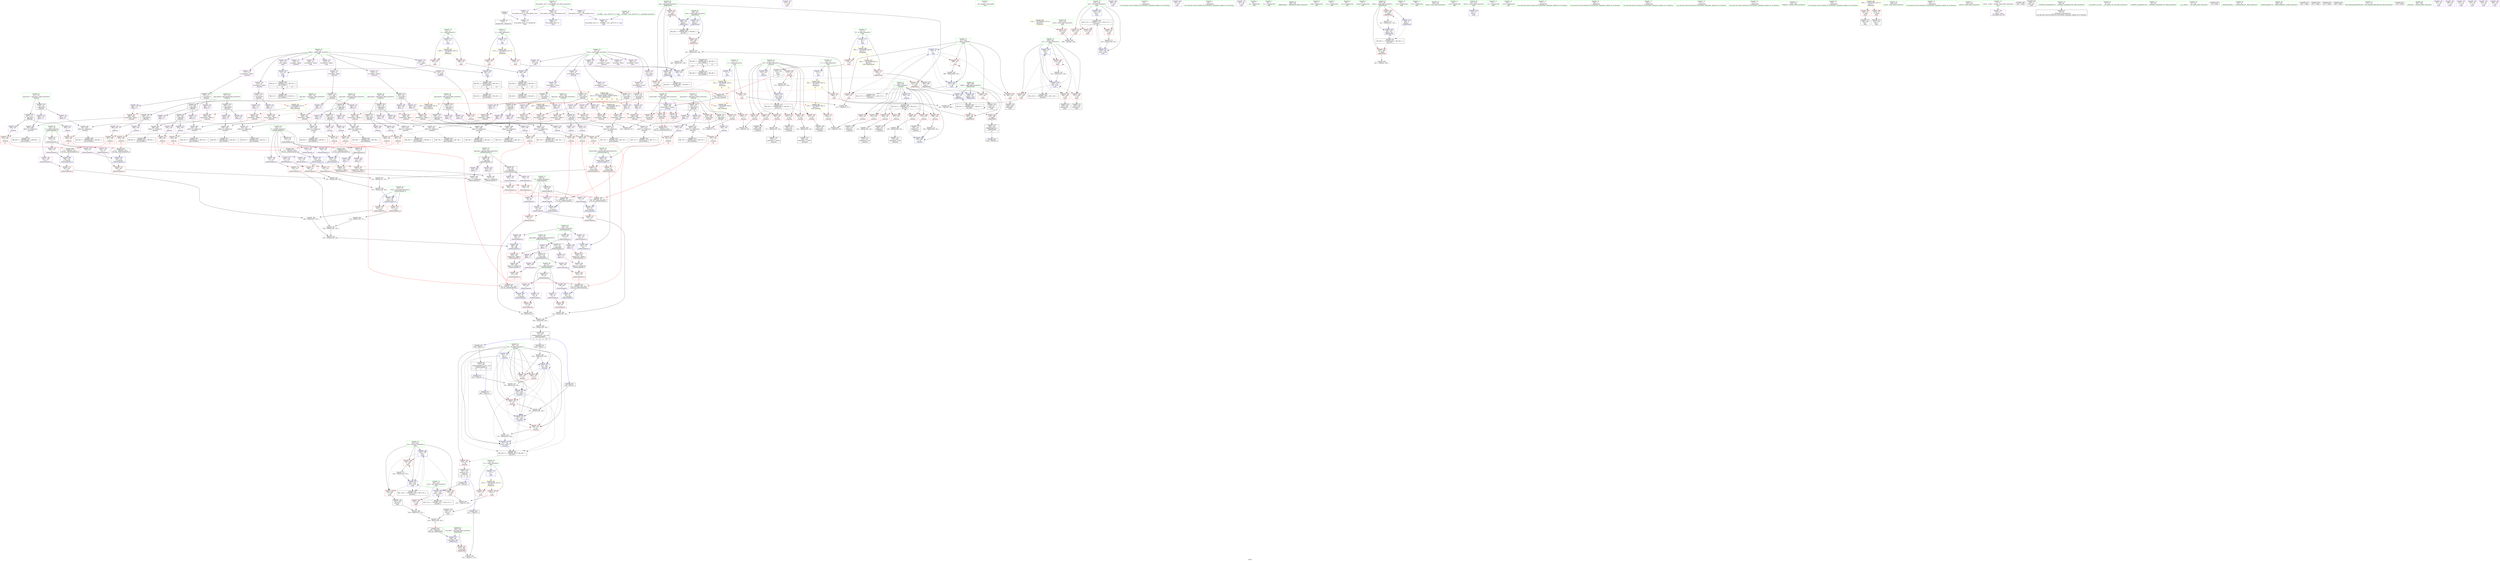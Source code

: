 digraph "SVFG" {
	label="SVFG";

	Node0x55d3845a8440 [shape=record,color=grey,label="{NodeID: 0\nNullPtr}"];
	Node0x55d3845a8440 -> Node0x55d3845c97c0[style=solid];
	Node0x55d3845a8440 -> Node0x55d3845dbd40[style=solid];
	Node0x55d384603880 [shape=record,color=black,label="{NodeID: 609\nMR_66V_3 = PHI(MR_66V_2, MR_66V_1, )\npts\{2120000 \}\n}"];
	Node0x55d3845d69e0 [shape=record,color=red,label="{NodeID: 277\n148\<--147\n\<--x2\n_Z4down5pointS_d\n}"];
	Node0x55d3845d69e0 -> Node0x55d3845eb890[style=solid];
	Node0x55d3845c79b0 [shape=record,color=black,label="{NodeID: 111\n242\<--241\nidxprom2\<--sub\n_Z4aread\n}"];
	Node0x55d3845d07e0 [shape=record,color=blue,label="{NodeID: 388\n122\<--150\nratio\<--div\n_Z4down5pointS_d\n}"];
	Node0x55d3845d07e0 -> Node0x55d3845d66a0[style=dashed];
	Node0x55d3845d07e0 -> Node0x55d3845d6770[style=dashed];
	Node0x55d3845cbe50 [shape=record,color=purple,label="{NodeID: 222\n604\<--278\noffset_1\<--\n}"];
	Node0x55d3845cbe50 -> Node0x55d3845d1680[style=solid];
	Node0x55d3845c8420 [shape=record,color=green,label="{NodeID: 56\n213\<--214\ni16\<--i16_field_insensitive\n_Z4aread\n}"];
	Node0x55d3845c8420 -> Node0x55d3845d7c90[style=solid];
	Node0x55d3845c8420 -> Node0x55d3845d7d60[style=solid];
	Node0x55d3845c8420 -> Node0x55d3845d7e30[style=solid];
	Node0x55d3845c8420 -> Node0x55d3845d7f00[style=solid];
	Node0x55d3845c8420 -> Node0x55d3845d7fd0[style=solid];
	Node0x55d3845c8420 -> Node0x55d3845d80a0[style=solid];
	Node0x55d3845c8420 -> Node0x55d3845d8170[style=solid];
	Node0x55d3845c8420 -> Node0x55d3845d18f0[style=solid];
	Node0x55d3845c8420 -> Node0x55d3845d21e0[style=solid];
	Node0x55d3845d9760 [shape=record,color=red,label="{NodeID: 333\n418\<--392\n\<--mid\n_Z8getSliced\n}"];
	Node0x55d3845d9760 -> Node0x55d3845e0560[style=solid];
	Node0x55d3845cefc0 [shape=record,color=purple,label="{NodeID: 167\n474\<--40\n\<--.str.6\nmain\n}"];
	Node0x55d3845a88b0 [shape=record,color=green,label="{NodeID: 1\n7\<--1\n__dso_handle\<--dummyObj\nGlob }"];
	Node0x55d384603d80 [shape=record,color=black,label="{NodeID: 610\nMR_68V_3 = PHI(MR_68V_2, MR_68V_1, )\npts\{2120001 \}\n}"];
	Node0x55d3845d6ab0 [shape=record,color=red,label="{NodeID: 278\n156\<--155\n\<--y\n_Z4down5pointS_d\n}"];
	Node0x55d3845d6ab0 -> Node0x55d3845d3d40[style=solid];
	Node0x55d3845c7a80 [shape=record,color=black,label="{NodeID: 112\n245\<--243\n\<--arrayidx3\n_Z4aread\n}"];
	Node0x55d3845c7a80 -> Node0x55d3845cb220[style=solid];
	Node0x55d3845c7a80 -> Node0x55d3845cb2f0[style=solid];
	Node0x55d3845d08b0 [shape=record,color=blue,label="{NodeID: 389\n153\<--152\nx4\<--\n_Z4down5pointS_d\n}"];
	Node0x55d3845d08b0 -> Node0x55d3845da6d0[style=dashed];
	Node0x55d3845cbf20 [shape=record,color=purple,label="{NodeID: 223\n602\<--279\noffset_0\<--\n}"];
	Node0x55d3845cbf20 -> Node0x55d3845dad50[style=solid];
	Node0x55d3845c84f0 [shape=record,color=green,label="{NodeID: 57\n215\<--216\nagg.tmp25\<--agg.tmp25_field_insensitive\n_Z4aread\n}"];
	Node0x55d3845c84f0 -> Node0x55d3845c7260[style=solid];
	Node0x55d3845c84f0 -> Node0x55d3845c7330[style=solid];
	Node0x55d3845d9830 [shape=record,color=red,label="{NodeID: 334\n463\<--433\n\<--ntest\nmain\n}"];
	Node0x55d3845d9830 -> Node0x55d3845ecc10[style=solid];
	Node0x55d3845cf090 [shape=record,color=purple,label="{NodeID: 168\n499\<--40\n\<--.str.6\nmain\n}"];
	Node0x55d3845a8a00 [shape=record,color=green,label="{NodeID: 2\n9\<--1\n\<--dummyObj\nCan only get source location for instruction, argument, global var or function.}"];
	Node0x55d3845d6b80 [shape=record,color=red,label="{NodeID: 279\n162\<--161\n\<--y6\n_Z4down5pointS_d\n}"];
	Node0x55d3845d6b80 -> Node0x55d3845eb110[style=solid];
	Node0x55d3845c7b50 [shape=record,color=black,label="{NodeID: 113\n248\<--247\nidxprom5\<--\n_Z4aread\n}"];
	Node0x55d3845d0980 [shape=record,color=blue,label="{NodeID: 390\n166\<--165\ny8\<--add\n_Z4down5pointS_d\n}"];
	Node0x55d3845d0980 -> Node0x55d3845da7a0[style=dashed];
	Node0x55d3845cbff0 [shape=record,color=purple,label="{NodeID: 224\n605\<--279\noffset_1\<--\n}"];
	Node0x55d3845cbff0 -> Node0x55d3845dae20[style=solid];
	Node0x55d3845c85c0 [shape=record,color=green,label="{NodeID: 58\n217\<--218\nagg.tmp29\<--agg.tmp29_field_insensitive\n_Z4aread\n}"];
	Node0x55d3845c85c0 -> Node0x55d3845c7400[style=solid];
	Node0x55d3845c85c0 -> Node0x55d3845c74d0[style=solid];
	Node0x55d384612770 [shape=record,color=yellow,style=double,label="{NodeID: 667\n46V_1 = ENCHI(MR_46V_0)\npts\{230000 \}\nFun[_Z4aread]}"];
	Node0x55d384612770 -> Node0x55d3845d8990[style=dashed];
	Node0x55d384612770 -> Node0x55d3845daef0[style=dashed];
	Node0x55d384612770 -> Node0x55d3845db090[style=dashed];
	Node0x55d384612770 -> Node0x55d3845db230[style=dashed];
	Node0x55d384612770 -> Node0x55d3845db3d0[style=dashed];
	Node0x55d3845d9900 [shape=record,color=red,label="{NodeID: 335\n462\<--435\n\<--test\nmain\n}"];
	Node0x55d3845d9900 -> Node0x55d3845ecc10[style=solid];
	Node0x55d3845cf160 [shape=record,color=purple,label="{NodeID: 169\n523\<--42\n\<--.str.7\nmain\n}"];
	Node0x55d3845bb7f0 [shape=record,color=green,label="{NodeID: 3\n18\<--1\n\<--dummyObj\nCan only get source location for instruction, argument, global var or function.}"];
	Node0x55d384604780 [shape=record,color=black,label="{NodeID: 612\nMR_44V_3 = PHI(MR_44V_4, MR_44V_2, )\npts\{214 \}\n}"];
	Node0x55d384604780 -> Node0x55d3845d7c90[style=dashed];
	Node0x55d384604780 -> Node0x55d3845d7d60[style=dashed];
	Node0x55d384604780 -> Node0x55d3845d7e30[style=dashed];
	Node0x55d384604780 -> Node0x55d3845d7f00[style=dashed];
	Node0x55d384604780 -> Node0x55d3845d7fd0[style=dashed];
	Node0x55d384604780 -> Node0x55d3845d80a0[style=dashed];
	Node0x55d384604780 -> Node0x55d3845d8170[style=dashed];
	Node0x55d384604780 -> Node0x55d3845d21e0[style=dashed];
	Node0x55d3845d6c50 [shape=record,color=red,label="{NodeID: 280\n180\<--179\n\<--\n_Z4down5pointS_d\n|{<s0>5}}"];
	Node0x55d3845d6c50:s0 -> Node0x55d38463b1b0[style=solid,color=red];
	Node0x55d3845c7c20 [shape=record,color=black,label="{NodeID: 114\n251\<--249\n\<--arrayidx6\n_Z4aread\n}"];
	Node0x55d3845c7c20 -> Node0x55d3845cb560[style=solid];
	Node0x55d3845c7c20 -> Node0x55d3845cb630[style=solid];
	Node0x55d3845d0a50 [shape=record,color=blue, style = dotted,label="{NodeID: 391\n571\<--573\noffset_0\<--dummyVal\n_Z4down5pointS_d\n}"];
	Node0x55d3845d0a50 -> Node0x55d3845d6c50[style=dashed];
	Node0x55d3845cc0c0 [shape=record,color=purple,label="{NodeID: 225\n283\<--282\n\<--\n_Z4aread\n}"];
	Node0x55d3845cc0c0 -> Node0x55d3845d8650[style=solid];
	Node0x55d3845c8690 [shape=record,color=green,label="{NodeID: 59\n219\<--220\nagg.tmp35\<--agg.tmp35_field_insensitive\n_Z4aread\n}"];
	Node0x55d3845c8690 -> Node0x55d3845c75a0[style=solid];
	Node0x55d3845c8690 -> Node0x55d3845c7670[style=solid];
	Node0x55d384612850 [shape=record,color=yellow,style=double,label="{NodeID: 668\n48V_1 = ENCHI(MR_48V_0)\npts\{230001 \}\nFun[_Z4aread]}"];
	Node0x55d384612850 -> Node0x55d3845dafc0[style=dashed];
	Node0x55d384612850 -> Node0x55d3845db160[style=dashed];
	Node0x55d384612850 -> Node0x55d3845db300[style=dashed];
	Node0x55d384612850 -> Node0x55d3845db4a0[style=dashed];
	Node0x55d3845d99d0 [shape=record,color=red,label="{NodeID: 336\n522\<--435\n\<--test\nmain\n}"];
	Node0x55d3845cf230 [shape=record,color=purple,label="{NodeID: 170\n541\<--44\n\<--.str.8\nmain\n}"];
	Node0x55d3845a99a0 [shape=record,color=green,label="{NodeID: 4\n26\<--1\n.str\<--dummyObj\nGlob }"];
	Node0x55d384604c80 [shape=record,color=black,label="{NodeID: 613\nMR_70V_2 = PHI(MR_70V_3, MR_70V_1, )\npts\{2160000 \}\n}"];
	Node0x55d384604c80 -> Node0x55d3845d19c0[style=dashed];
	Node0x55d3845d6d20 [shape=record,color=red,label="{NodeID: 281\n182\<--181\n\<--\n_Z4down5pointS_d\n|{<s0>5}}"];
	Node0x55d3845d6d20:s0 -> Node0x55d38463b500[style=solid,color=red];
	Node0x55d3845c7cf0 [shape=record,color=black,label="{NodeID: 115\n270\<--269\nidxprom9\<--sub8\n_Z4aread\n}"];
	Node0x55d3845d0b20 [shape=record,color=blue, style = dotted,label="{NodeID: 392\n574\<--576\noffset_1\<--dummyVal\n_Z4down5pointS_d\n}"];
	Node0x55d3845d0b20 -> Node0x55d3845d6d20[style=dashed];
	Node0x55d3845cc190 [shape=record,color=purple,label="{NodeID: 226\n285\<--282\n\<--\n_Z4aread\n}"];
	Node0x55d3845cc190 -> Node0x55d3845d8720[style=solid];
	Node0x55d3845c8760 [shape=record,color=green,label="{NodeID: 60\n221\<--222\nagg.tmp39\<--agg.tmp39_field_insensitive\n_Z4aread\n}"];
	Node0x55d3845c8760 -> Node0x55d3845c7740[style=solid];
	Node0x55d3845c8760 -> Node0x55d3845c7810[style=solid];
	Node0x55d384612930 [shape=record,color=yellow,style=double,label="{NodeID: 669\n50V_1 = ENCHI(MR_50V_0)\npts\{250000 \}\nFun[_Z4aread]}"];
	Node0x55d384612930 -> Node0x55d3845d8240[style=dashed];
	Node0x55d384612930 -> Node0x55d3845da870[style=dashed];
	Node0x55d384612930 -> Node0x55d3845daa10[style=dashed];
	Node0x55d384612930 -> Node0x55d3845dabb0[style=dashed];
	Node0x55d384612930 -> Node0x55d3845dad50[style=dashed];
	Node0x55d3845d9aa0 [shape=record,color=red,label="{NodeID: 337\n549\<--435\n\<--test\nmain\n}"];
	Node0x55d3845d9aa0 -> Node0x55d3845ea510[style=solid];
	Node0x55d3845cf300 [shape=record,color=purple,label="{NodeID: 171\n568\<--46\nllvm.global_ctors_0\<--llvm.global_ctors\nGlob }"];
	Node0x55d3845cf300 -> Node0x55d3845dbb40[style=solid];
	Node0x55d3845a8af0 [shape=record,color=green,label="{NodeID: 5\n28\<--1\n.str.1\<--dummyObj\nGlob }"];
	Node0x55d384605180 [shape=record,color=black,label="{NodeID: 614\nMR_72V_2 = PHI(MR_72V_3, MR_72V_1, )\npts\{2160001 \}\n}"];
	Node0x55d384605180 -> Node0x55d3845d1a90[style=dashed];
	Node0x55d3845d6df0 [shape=record,color=red,label="{NodeID: 282\n185\<--184\n\<--\n_Z4down5pointS_d\n|{<s0>5}}"];
	Node0x55d3845d6df0:s0 -> Node0x55d38463b6c0[style=solid,color=red];
	Node0x55d3845cc650 [shape=record,color=black,label="{NodeID: 116\n273\<--271\n\<--arrayidx10\n_Z4aread\n}"];
	Node0x55d3845cc650 -> Node0x55d3845cbbe0[style=solid];
	Node0x55d3845cc650 -> Node0x55d3845cbcb0[style=solid];
	Node0x55d3845d0bf0 [shape=record,color=blue, style = dotted,label="{NodeID: 393\n577\<--579\noffset_0\<--dummyVal\n_Z4down5pointS_d\n}"];
	Node0x55d3845d0bf0 -> Node0x55d3845d6df0[style=dashed];
	Node0x55d3845cc260 [shape=record,color=purple,label="{NodeID: 227\n288\<--287\n\<--\n_Z4aread\n}"];
	Node0x55d3845cc260 -> Node0x55d3845d87f0[style=solid];
	Node0x55d3845c8830 [shape=record,color=green,label="{NodeID: 61\n380\<--381\n_Z8getSliced\<--_Z8getSliced_field_insensitive\n}"];
	Node0x55d384612a10 [shape=record,color=yellow,style=double,label="{NodeID: 670\n52V_1 = ENCHI(MR_52V_0)\npts\{250001 \}\nFun[_Z4aread]}"];
	Node0x55d384612a10 -> Node0x55d3845da940[style=dashed];
	Node0x55d384612a10 -> Node0x55d3845daae0[style=dashed];
	Node0x55d384612a10 -> Node0x55d3845dac80[style=dashed];
	Node0x55d384612a10 -> Node0x55d3845dae20[style=dashed];
	Node0x55d3845d9b70 [shape=record,color=red,label="{NodeID: 338\n470\<--437\n\<--i\nmain\n}"];
	Node0x55d3845d9b70 -> Node0x55d3845ed690[style=solid];
	Node0x55d3845cf400 [shape=record,color=purple,label="{NodeID: 172\n569\<--46\nllvm.global_ctors_1\<--llvm.global_ctors\nGlob }"];
	Node0x55d3845cf400 -> Node0x55d3845dbc40[style=solid];
	Node0x55d3845c4980 [shape=record,color=green,label="{NodeID: 6\n30\<--1\nstdin\<--dummyObj\nGlob }"];
	Node0x55d384605680 [shape=record,color=black,label="{NodeID: 615\nMR_74V_2 = PHI(MR_74V_3, MR_74V_1, )\npts\{2180000 \}\n}"];
	Node0x55d384605680 -> Node0x55d3845d1b60[style=dashed];
	Node0x55d3845d6ec0 [shape=record,color=red,label="{NodeID: 283\n187\<--186\n\<--\n_Z4down5pointS_d\n|{<s0>5}}"];
	Node0x55d3845d6ec0:s0 -> Node0x55d38463b880[style=solid,color=red];
	Node0x55d3845cc720 [shape=record,color=black,label="{NodeID: 117\n276\<--275\nidxprom12\<--\n_Z4aread\n}"];
	Node0x55d3845d0cc0 [shape=record,color=blue, style = dotted,label="{NodeID: 394\n580\<--582\noffset_1\<--dummyVal\n_Z4down5pointS_d\n}"];
	Node0x55d3845d0cc0 -> Node0x55d3845d6ec0[style=dashed];
	Node0x55d3845cc330 [shape=record,color=purple,label="{NodeID: 228\n290\<--287\n\<--\n_Z4aread\n}"];
	Node0x55d3845cc330 -> Node0x55d3845d88c0[style=solid];
	Node0x55d3845c8900 [shape=record,color=green,label="{NodeID: 62\n384\<--385\nsum.addr\<--sum.addr_field_insensitive\n_Z8getSliced\n}"];
	Node0x55d3845c8900 -> Node0x55d3845d90e0[style=solid];
	Node0x55d3845c8900 -> Node0x55d3845d22b0[style=solid];
	Node0x55d3845d9c40 [shape=record,color=red,label="{NodeID: 339\n477\<--437\n\<--i\nmain\n}"];
	Node0x55d3845d9c40 -> Node0x55d3845cd420[style=solid];
	Node0x55d3845cf500 [shape=record,color=purple,label="{NodeID: 173\n570\<--46\nllvm.global_ctors_2\<--llvm.global_ctors\nGlob }"];
	Node0x55d3845cf500 -> Node0x55d3845dbd40[style=solid];
	Node0x55d3845bb8f0 [shape=record,color=green,label="{NodeID: 7\n31\<--1\n.str.2\<--dummyObj\nGlob }"];
	Node0x55d384605b80 [shape=record,color=black,label="{NodeID: 616\nMR_76V_2 = PHI(MR_76V_3, MR_76V_1, )\npts\{2180001 \}\n}"];
	Node0x55d384605b80 -> Node0x55d3845d1c30[style=dashed];
	Node0x55d3845d6f90 [shape=record,color=red,label="{NodeID: 284\n237\<--199\n\<--bound.addr\n_Z4aread\n}"];
	Node0x55d3845d6f90 -> Node0x55d3845ed090[style=solid];
	Node0x55d3845cc7f0 [shape=record,color=black,label="{NodeID: 118\n279\<--277\n\<--arrayidx13\n_Z4aread\n}"];
	Node0x55d3845cc7f0 -> Node0x55d3845cbf20[style=solid];
	Node0x55d3845cc7f0 -> Node0x55d3845cbff0[style=solid];
	Node0x55d3845d0d90 [shape=record,color=blue,label="{NodeID: 395\n199\<--198\nbound.addr\<--bound\n_Z4aread\n}"];
	Node0x55d3845d0d90 -> Node0x55d3845d6f90[style=dashed];
	Node0x55d3845d0d90 -> Node0x55d3845d7060[style=dashed];
	Node0x55d3845d0d90 -> Node0x55d3845d7130[style=dashed];
	Node0x55d3845d0d90 -> Node0x55d3845d7200[style=dashed];
	Node0x55d3845cc400 [shape=record,color=purple,label="{NodeID: 229\n607\<--320\noffset_0\<--\n}"];
	Node0x55d3845cc400 -> Node0x55d3845d19c0[style=solid];
	Node0x55d3845c89d0 [shape=record,color=green,label="{NodeID: 63\n386\<--387\nlower\<--lower_field_insensitive\n_Z8getSliced\n}"];
	Node0x55d3845c89d0 -> Node0x55d3845d91b0[style=solid];
	Node0x55d3845c89d0 -> Node0x55d3845d2380[style=solid];
	Node0x55d3845c89d0 -> Node0x55d3845e0560[style=solid];
	Node0x55d3845d9d10 [shape=record,color=red,label="{NodeID: 340\n483\<--437\n\<--i\nmain\n}"];
	Node0x55d3845d9d10 -> Node0x55d3845cd4f0[style=solid];
	Node0x55d3845cf600 [shape=record,color=purple,label="{NodeID: 174\n94\<--80\ny\<--X\n_Z4down5pointS_\n}"];
	Node0x55d3845cf600 -> Node0x55d3845d61c0[style=solid];
	Node0x55d3845ba4f0 [shape=record,color=green,label="{NodeID: 8\n33\<--1\n.str.3\<--dummyObj\nGlob }"];
	Node0x55d3845d7060 [shape=record,color=red,label="{NodeID: 285\n281\<--199\n\<--bound.addr\n_Z4aread\n|{<s0>11}}"];
	Node0x55d3845d7060:s0 -> Node0x55d38463c270[style=solid,color=red];
	Node0x55d3845cc8c0 [shape=record,color=black,label="{NodeID: 119\n309\<--308\nidxprom20\<--\n_Z4aread\n}"];
	Node0x55d3845d0e60 [shape=record,color=blue,label="{NodeID: 396\n201\<--18\nres\<--\n_Z4aread\n}"];
	Node0x55d3845d0e60 -> Node0x55d3845d72d0[style=dashed];
	Node0x55d3845d0e60 -> Node0x55d3845d73a0[style=dashed];
	Node0x55d3845d0e60 -> Node0x55d3845d7470[style=dashed];
	Node0x55d3845d0e60 -> Node0x55d3845d7540[style=dashed];
	Node0x55d3845d0e60 -> Node0x55d3845d1340[style=dashed];
	Node0x55d3845d0e60 -> Node0x55d3845d1750[style=dashed];
	Node0x55d3845d0e60 -> Node0x55d3845d1d00[style=dashed];
	Node0x55d3845d0e60 -> Node0x55d3845d2110[style=dashed];
	Node0x55d3845d0e60 -> Node0x55d38460b080[style=dashed];
	Node0x55d3845cc4d0 [shape=record,color=purple,label="{NodeID: 230\n610\<--320\noffset_1\<--\n}"];
	Node0x55d3845cc4d0 -> Node0x55d3845d1a90[style=solid];
	Node0x55d3845c8aa0 [shape=record,color=green,label="{NodeID: 64\n388\<--389\nupper\<--upper_field_insensitive\n_Z8getSliced\n}"];
	Node0x55d3845c8aa0 -> Node0x55d3845d9280[style=solid];
	Node0x55d3845c8aa0 -> Node0x55d3845d9350[style=solid];
	Node0x55d3845c8aa0 -> Node0x55d3845e0260[style=solid];
	Node0x55d3845c8aa0 -> Node0x55d3845e0490[style=solid];
	Node0x55d3845d9de0 [shape=record,color=red,label="{NodeID: 341\n489\<--437\n\<--i\nmain\n}"];
	Node0x55d3845d9de0 -> Node0x55d3845eb590[style=solid];
	Node0x55d3845cf6d0 [shape=record,color=purple,label="{NodeID: 175\n101\<--80\nx2\<--X\n_Z4down5pointS_\n}"];
	Node0x55d3845cf6d0 -> Node0x55d3845d6430[style=solid];
	Node0x55d3845ba580 [shape=record,color=green,label="{NodeID: 9\n35\<--1\nstdout\<--dummyObj\nGlob }"];
	Node0x55d384606580 [shape=record,color=black,label="{NodeID: 618\nMR_115V_3 = PHI(MR_115V_4, MR_115V_2, )\npts\{436 \}\n}"];
	Node0x55d384606580 -> Node0x55d3845d9900[style=dashed];
	Node0x55d384606580 -> Node0x55d3845d99d0[style=dashed];
	Node0x55d384606580 -> Node0x55d3845d9aa0[style=dashed];
	Node0x55d384606580 -> Node0x55d3845e1190[style=dashed];
	Node0x55d3845d7130 [shape=record,color=red,label="{NodeID: 286\n313\<--199\n\<--bound.addr\n_Z4aread\n}"];
	Node0x55d3845d7130 -> Node0x55d3845ed390[style=solid];
	Node0x55d3845cc990 [shape=record,color=black,label="{NodeID: 120\n318\<--317\nidxprom27\<--sub26\n_Z4aread\n}"];
	Node0x55d3845d0f30 [shape=record,color=blue,label="{NodeID: 397\n203\<--226\ni\<--\n_Z4aread\n}"];
	Node0x55d3845d0f30 -> Node0x55d384602a80[style=dashed];
	Node0x55d3845d44c0 [shape=record,color=purple,label="{NodeID: 231\n608\<--321\noffset_0\<--\n}"];
	Node0x55d3845d44c0 -> Node0x55d3845daef0[style=solid];
	Node0x55d3845c8b70 [shape=record,color=green,label="{NodeID: 65\n390\<--391\ntimes\<--times_field_insensitive\n_Z8getSliced\n}"];
	Node0x55d3845c8b70 -> Node0x55d3845d9420[style=solid];
	Node0x55d3845c8b70 -> Node0x55d3845d94f0[style=solid];
	Node0x55d3845c8b70 -> Node0x55d3845e02f0[style=solid];
	Node0x55d3845c8b70 -> Node0x55d3845e0630[style=solid];
	Node0x55d3845d9eb0 [shape=record,color=red,label="{NodeID: 342\n495\<--439\n\<--i10\nmain\n}"];
	Node0x55d3845d9eb0 -> Node0x55d3845eca90[style=solid];
	Node0x55d3845cf7a0 [shape=record,color=purple,label="{NodeID: 176\n96\<--82\ny1\<--Y\n_Z4down5pointS_\n}"];
	Node0x55d3845cf7a0 -> Node0x55d3845d6290[style=solid];
	Node0x55d3845ba610 [shape=record,color=green,label="{NodeID: 10\n36\<--1\n.str.4\<--dummyObj\nGlob }"];
	Node0x55d384606a80 [shape=record,color=black,label="{NodeID: 619\nMR_117V_2 = PHI(MR_117V_4, MR_117V_1, )\npts\{438 \}\n}"];
	Node0x55d384606a80 -> Node0x55d3845e08a0[style=dashed];
	Node0x55d3845d7200 [shape=record,color=red,label="{NodeID: 287\n357\<--199\n\<--bound.addr\n_Z4aread\n|{<s0>17}}"];
	Node0x55d3845d7200:s0 -> Node0x55d38463c270[style=solid,color=red];
	Node0x55d3845cca60 [shape=record,color=black,label="{NodeID: 121\n321\<--319\n\<--arrayidx28\n_Z4aread\n}"];
	Node0x55d3845cca60 -> Node0x55d3845d44c0[style=solid];
	Node0x55d3845cca60 -> Node0x55d3845d4550[style=solid];
	Node0x55d3845d1000 [shape=record,color=blue, style = dotted,label="{NodeID: 398\n583\<--585\noffset_0\<--dummyVal\n_Z4aread\n}"];
	Node0x55d3845d1000 -> Node0x55d3845d8310[style=dashed];
	Node0x55d3845d1000 -> Node0x55d384602b70[style=dashed];
	Node0x55d3845d4550 [shape=record,color=purple,label="{NodeID: 232\n611\<--321\noffset_1\<--\n}"];
	Node0x55d3845d4550 -> Node0x55d3845dafc0[style=solid];
	Node0x55d3845c8c40 [shape=record,color=green,label="{NodeID: 66\n392\<--393\nmid\<--mid_field_insensitive\n_Z8getSliced\n}"];
	Node0x55d3845c8c40 -> Node0x55d3845d95c0[style=solid];
	Node0x55d3845c8c40 -> Node0x55d3845d9690[style=solid];
	Node0x55d3845c8c40 -> Node0x55d3845d9760[style=solid];
	Node0x55d3845c8c40 -> Node0x55d3845e03c0[style=solid];
	Node0x55d3845d9f80 [shape=record,color=red,label="{NodeID: 343\n502\<--439\n\<--i10\nmain\n}"];
	Node0x55d3845d9f80 -> Node0x55d3845cd5c0[style=solid];
	Node0x55d3845cf870 [shape=record,color=purple,label="{NodeID: 177\n99\<--82\nx\<--Y\n_Z4down5pointS_\n}"];
	Node0x55d3845cf870 -> Node0x55d3845d6360[style=solid];
	Node0x55d3845c5230 [shape=record,color=green,label="{NodeID: 11\n38\<--1\n.str.5\<--dummyObj\nGlob }"];
	Node0x55d384606f80 [shape=record,color=black,label="{NodeID: 620\nMR_119V_2 = PHI(MR_119V_4, MR_119V_1, )\npts\{440 \}\n}"];
	Node0x55d384606f80 -> Node0x55d3845e0be0[style=dashed];
	Node0x55d3845d72d0 [shape=record,color=red,label="{NodeID: 288\n264\<--201\n\<--res\n_Z4aread\n}"];
	Node0x55d3845d72d0 -> Node0x55d3845ec490[style=solid];
	Node0x55d3845ccb30 [shape=record,color=black,label="{NodeID: 122\n324\<--323\nidxprom30\<--\n_Z4aread\n}"];
	Node0x55d3845d10d0 [shape=record,color=blue, style = dotted,label="{NodeID: 399\n586\<--588\noffset_1\<--dummyVal\n_Z4aread\n}"];
	Node0x55d3845d10d0 -> Node0x55d3845d83e0[style=dashed];
	Node0x55d3845d10d0 -> Node0x55d384602c60[style=dashed];
	Node0x55d3845d4620 [shape=record,color=purple,label="{NodeID: 233\n613\<--326\noffset_0\<--\n}"];
	Node0x55d3845d4620 -> Node0x55d3845d1b60[style=solid];
	Node0x55d3845c8d10 [shape=record,color=green,label="{NodeID: 67\n428\<--429\nmain\<--main_field_insensitive\n}"];
	Node0x55d3845da050 [shape=record,color=red,label="{NodeID: 344\n508\<--439\n\<--i10\nmain\n}"];
	Node0x55d3845da050 -> Node0x55d3845cd690[style=solid];
	Node0x55d3845cf940 [shape=record,color=purple,label="{NodeID: 178\n85\<--84\n\<--\n_Z4down5pointS_\n}"];
	Node0x55d3845cf940 -> Node0x55d3845dbe40[style=solid];
	Node0x55d3845c52c0 [shape=record,color=green,label="{NodeID: 12\n40\<--1\n.str.6\<--dummyObj\nGlob }"];
	Node0x55d384607480 [shape=record,color=black,label="{NodeID: 621\nMR_121V_2 = PHI(MR_121V_3, MR_121V_1, )\npts\{442 \}\n}"];
	Node0x55d384607480 -> Node0x55d3845e0f20[style=dashed];
	Node0x55d3845d73a0 [shape=record,color=red,label="{NodeID: 289\n293\<--201\n\<--res\n_Z4aread\n}"];
	Node0x55d3845d73a0 -> Node0x55d3845ea810[style=solid];
	Node0x55d3845ccc00 [shape=record,color=black,label="{NodeID: 123\n327\<--325\n\<--arrayidx31\n_Z4aread\n}"];
	Node0x55d3845ccc00 -> Node0x55d3845d47c0[style=solid];
	Node0x55d3845ccc00 -> Node0x55d3845d4890[style=solid];
	Node0x55d3845d3bc0 [shape=record,color=grey,label="{NodeID: 566\n375 = Binary(374, 226, )\n}"];
	Node0x55d3845d3bc0 -> Node0x55d3845d21e0[style=solid];
	Node0x55d3845d11a0 [shape=record,color=blue, style = dotted,label="{NodeID: 400\n589\<--591\noffset_0\<--dummyVal\n_Z4aread\n}"];
	Node0x55d3845d11a0 -> Node0x55d3845d84b0[style=dashed];
	Node0x55d3845d11a0 -> Node0x55d38460e5c0[style=dashed];
	Node0x55d3845d46f0 [shape=record,color=purple,label="{NodeID: 234\n616\<--326\noffset_1\<--\n}"];
	Node0x55d3845d46f0 -> Node0x55d3845d1c30[style=solid];
	Node0x55d3845c8e10 [shape=record,color=green,label="{NodeID: 68\n431\<--432\nretval\<--retval_field_insensitive\nmain\n}"];
	Node0x55d3845c8e10 -> Node0x55d3845e0700[style=solid];
	Node0x55d3845da120 [shape=record,color=red,label="{NodeID: 345\n514\<--439\n\<--i10\nmain\n}"];
	Node0x55d3845da120 -> Node0x55d3845ec310[style=solid];
	Node0x55d3845cfa10 [shape=record,color=purple,label="{NodeID: 179\n87\<--84\n\<--\n_Z4down5pointS_\n}"];
	Node0x55d3845cfa10 -> Node0x55d3845dbf10[style=solid];
	Node0x55d3845c5350 [shape=record,color=green,label="{NodeID: 13\n42\<--1\n.str.7\<--dummyObj\nGlob }"];
	Node0x55d384607980 [shape=record,color=black,label="{NodeID: 622\nMR_123V_2 = PHI(MR_123V_4, MR_123V_1, )\npts\{444 \}\n}"];
	Node0x55d384607980 -> Node0x55d3845e0ff0[style=dashed];
	Node0x55d3845d7470 [shape=record,color=red,label="{NodeID: 290\n340\<--201\n\<--res\n_Z4aread\n}"];
	Node0x55d3845d7470 -> Node0x55d3845eb290[style=solid];
	Node0x55d3845cccd0 [shape=record,color=black,label="{NodeID: 124\n346\<--345\nidxprom37\<--sub36\n_Z4aread\n}"];
	Node0x55d3845d3d40 [shape=record,color=grey,label="{NodeID: 567\n160 = Binary(156, 158, )\n}"];
	Node0x55d3845d3d40 -> Node0x55d3845eaf90[style=solid];
	Node0x55d3845d1270 [shape=record,color=blue, style = dotted,label="{NodeID: 401\n592\<--594\noffset_1\<--dummyVal\n_Z4aread\n}"];
	Node0x55d3845d1270 -> Node0x55d3845d8580[style=dashed];
	Node0x55d3845d1270 -> Node0x55d38460ea90[style=dashed];
	Node0x55d3845d47c0 [shape=record,color=purple,label="{NodeID: 235\n614\<--327\noffset_0\<--\n}"];
	Node0x55d3845d47c0 -> Node0x55d3845db090[style=solid];
	Node0x55d3845c8ee0 [shape=record,color=green,label="{NodeID: 69\n433\<--434\nntest\<--ntest_field_insensitive\nmain\n}"];
	Node0x55d3845c8ee0 -> Node0x55d3845d9830[style=solid];
	Node0x55d3845da1f0 [shape=record,color=red,label="{NodeID: 346\n533\<--441\n\<--sum\nmain\n}"];
	Node0x55d3845da1f0 -> Node0x55d3845eba10[style=solid];
	Node0x55d3845cfae0 [shape=record,color=purple,label="{NodeID: 180\n90\<--89\n\<--\n_Z4down5pointS_\n}"];
	Node0x55d3845cfae0 -> Node0x55d3845dbfe0[style=solid];
	Node0x55d3845c53e0 [shape=record,color=green,label="{NodeID: 14\n44\<--1\n.str.8\<--dummyObj\nGlob }"];
	Node0x55d384607e80 [shape=record,color=black,label="{NodeID: 623\nMR_46V_2 = PHI(MR_46V_3, MR_46V_1, )\npts\{230000 \}\n}"];
	Node0x55d384607e80 -> Node0x55d38460f490[style=dashed];
	Node0x55d3845d7540 [shape=record,color=red,label="{NodeID: 291\n369\<--201\n\<--res\n_Z4aread\n}"];
	Node0x55d3845d7540 -> Node0x55d3845d41c0[style=solid];
	Node0x55d3845ccda0 [shape=record,color=black,label="{NodeID: 125\n349\<--347\n\<--arrayidx38\n_Z4aread\n}"];
	Node0x55d3845ccda0 -> Node0x55d3845d4e40[style=solid];
	Node0x55d3845ccda0 -> Node0x55d3845d4f10[style=solid];
	Node0x55d3845d3ec0 [shape=record,color=grey,label="{NodeID: 568\n158 = Binary(159, 157, )\n}"];
	Node0x55d3845d3ec0 -> Node0x55d3845d3d40[style=solid];
	Node0x55d3845d1340 [shape=record,color=blue,label="{NodeID: 402\n201\<--265\nres\<--add\n_Z4aread\n}"];
	Node0x55d3845d1340 -> Node0x55d3845d72d0[style=dashed];
	Node0x55d3845d1340 -> Node0x55d3845d73a0[style=dashed];
	Node0x55d3845d1340 -> Node0x55d3845d7470[style=dashed];
	Node0x55d3845d1340 -> Node0x55d3845d7540[style=dashed];
	Node0x55d3845d1340 -> Node0x55d3845d1340[style=dashed];
	Node0x55d3845d1340 -> Node0x55d3845d1750[style=dashed];
	Node0x55d3845d1340 -> Node0x55d3845d1d00[style=dashed];
	Node0x55d3845d1340 -> Node0x55d3845d2110[style=dashed];
	Node0x55d3845d1340 -> Node0x55d38460b080[style=dashed];
	Node0x55d3845d4890 [shape=record,color=purple,label="{NodeID: 236\n617\<--327\noffset_1\<--\n}"];
	Node0x55d3845d4890 -> Node0x55d3845db160[style=solid];
	Node0x55d3845c8fb0 [shape=record,color=green,label="{NodeID: 70\n435\<--436\ntest\<--test_field_insensitive\nmain\n}"];
	Node0x55d3845c8fb0 -> Node0x55d3845d9900[style=solid];
	Node0x55d3845c8fb0 -> Node0x55d3845d99d0[style=solid];
	Node0x55d3845c8fb0 -> Node0x55d3845d9aa0[style=solid];
	Node0x55d3845c8fb0 -> Node0x55d3845e07d0[style=solid];
	Node0x55d3845c8fb0 -> Node0x55d3845e1190[style=solid];
	Node0x55d3845da2c0 [shape=record,color=red,label="{NodeID: 347\n529\<--443\n\<--i26\nmain\n}"];
	Node0x55d3845da2c0 -> Node0x55d3845ed210[style=solid];
	Node0x55d3845cfbb0 [shape=record,color=purple,label="{NodeID: 181\n92\<--89\n\<--\n_Z4down5pointS_\n}"];
	Node0x55d3845cfbb0 -> Node0x55d3845dc0b0[style=solid];
	Node0x55d3845c5470 [shape=record,color=green,label="{NodeID: 15\n47\<--1\n\<--dummyObj\nCan only get source location for instruction, argument, global var or function.}"];
	Node0x55d384608380 [shape=record,color=black,label="{NodeID: 624\nMR_48V_2 = PHI(MR_48V_3, MR_48V_1, )\npts\{230001 \}\n}"];
	Node0x55d384608380 -> Node0x55d38460f990[style=dashed];
	Node0x55d3845d7610 [shape=record,color=red,label="{NodeID: 292\n378\<--201\n\<--res\n_Z4aread\n}"];
	Node0x55d3845d7610 -> Node0x55d3845cd010[style=solid];
	Node0x55d3845cce70 [shape=record,color=black,label="{NodeID: 126\n352\<--351\nidxprom40\<--\n_Z4aread\n}"];
	Node0x55d3845d4040 [shape=record,color=grey,label="{NodeID: 569\n269 = Binary(268, 226, )\n}"];
	Node0x55d3845d4040 -> Node0x55d3845c7cf0[style=solid];
	Node0x55d3845d1410 [shape=record,color=blue, style = dotted,label="{NodeID: 403\n595\<--597\noffset_0\<--dummyVal\n_Z4aread\n}"];
	Node0x55d3845d1410 -> Node0x55d3845d8650[style=dashed];
	Node0x55d3845d1410 -> Node0x55d384602e80[style=dashed];
	Node0x55d3845d4960 [shape=record,color=purple,label="{NodeID: 237\n330\<--329\n\<--\n_Z4aread\n}"];
	Node0x55d3845d4960 -> Node0x55d3845d8a60[style=solid];
	Node0x55d3845c9080 [shape=record,color=green,label="{NodeID: 71\n437\<--438\ni\<--i_field_insensitive\nmain\n}"];
	Node0x55d3845c9080 -> Node0x55d3845d9b70[style=solid];
	Node0x55d3845c9080 -> Node0x55d3845d9c40[style=solid];
	Node0x55d3845c9080 -> Node0x55d3845d9d10[style=solid];
	Node0x55d3845c9080 -> Node0x55d3845d9de0[style=solid];
	Node0x55d3845c9080 -> Node0x55d3845e08a0[style=solid];
	Node0x55d3845c9080 -> Node0x55d3845e0b10[style=solid];
	Node0x55d3845da390 [shape=record,color=red,label="{NodeID: 348\n534\<--443\n\<--i26\nmain\n}"];
	Node0x55d3845da390 -> Node0x55d3845cd830[style=solid];
	Node0x55d3845cfc80 [shape=record,color=purple,label="{NodeID: 182\n142\<--116\nx\<--X\n_Z4down5pointS_d\n}"];
	Node0x55d3845cfc80 -> Node0x55d3845d6840[style=solid];
	Node0x55d3845c5500 [shape=record,color=green,label="{NodeID: 16\n106\<--1\n\<--dummyObj\nCan only get source location for instruction, argument, global var or function.}"];
	Node0x55d384608880 [shape=record,color=black,label="{NodeID: 625\nMR_50V_2 = PHI(MR_50V_3, MR_50V_1, )\npts\{250000 \}\n}"];
	Node0x55d384608880 -> Node0x55d384610390[style=dashed];
	Node0x55d3845d76e0 [shape=record,color=red,label="{NodeID: 293\n228\<--203\n\<--i\n_Z4aread\n}"];
	Node0x55d3845d76e0 -> Node0x55d3845ed510[style=solid];
	Node0x55d3845ccf40 [shape=record,color=black,label="{NodeID: 127\n355\<--353\n\<--arrayidx41\n_Z4aread\n}"];
	Node0x55d3845ccf40 -> Node0x55d3845d5180[style=solid];
	Node0x55d3845ccf40 -> Node0x55d3845d5250[style=solid];
	Node0x55d3845d41c0 [shape=record,color=grey,label="{NodeID: 570\n370 = Binary(369, 368, )\n}"];
	Node0x55d3845d41c0 -> Node0x55d3845d2110[style=solid];
	Node0x55d3845d14e0 [shape=record,color=blue, style = dotted,label="{NodeID: 404\n598\<--600\noffset_1\<--dummyVal\n_Z4aread\n}"];
	Node0x55d3845d14e0 -> Node0x55d3845d8720[style=dashed];
	Node0x55d3845d14e0 -> Node0x55d384603380[style=dashed];
	Node0x55d3845d4a30 [shape=record,color=purple,label="{NodeID: 238\n332\<--329\n\<--\n_Z4aread\n}"];
	Node0x55d3845d4a30 -> Node0x55d3845d8b30[style=solid];
	Node0x55d3845c9150 [shape=record,color=green,label="{NodeID: 72\n439\<--440\ni10\<--i10_field_insensitive\nmain\n}"];
	Node0x55d3845c9150 -> Node0x55d3845d9eb0[style=solid];
	Node0x55d3845c9150 -> Node0x55d3845d9f80[style=solid];
	Node0x55d3845c9150 -> Node0x55d3845da050[style=solid];
	Node0x55d3845c9150 -> Node0x55d3845da120[style=solid];
	Node0x55d3845c9150 -> Node0x55d3845e0be0[style=solid];
	Node0x55d3845c9150 -> Node0x55d3845e0e50[style=solid];
	Node0x55d3845da460 [shape=record,color=red,label="{NodeID: 349\n544\<--443\n\<--i26\nmain\n}"];
	Node0x55d3845da460 -> Node0x55d3845ea690[style=solid];
	Node0x55d3845cfd50 [shape=record,color=purple,label="{NodeID: 183\n147\<--116\nx2\<--X\n_Z4down5pointS_d\n}"];
	Node0x55d3845cfd50 -> Node0x55d3845d69e0[style=solid];
	Node0x55d3845c5590 [shape=record,color=green,label="{NodeID: 17\n159\<--1\n\<--dummyObj\nCan only get source location for instruction, argument, global var or function.}"];
	Node0x55d384608d80 [shape=record,color=black,label="{NodeID: 626\nMR_52V_2 = PHI(MR_52V_3, MR_52V_1, )\npts\{250001 \}\n}"];
	Node0x55d384608d80 -> Node0x55d384610890[style=dashed];
	Node0x55d3845d77b0 [shape=record,color=red,label="{NodeID: 294\n232\<--203\n\<--i\n_Z4aread\n}"];
	Node0x55d3845d77b0 -> Node0x55d3845c78e0[style=solid];
	Node0x55d3845cd010 [shape=record,color=black,label="{NodeID: 128\n197\<--378\n_Z4aread_ret\<--\n_Z4aread\n|{<s0>18|<s1>25}}"];
	Node0x55d3845cd010:s0 -> Node0x55d38463d790[style=solid,color=blue];
	Node0x55d3845cd010:s1 -> Node0x55d38463dc10[style=solid,color=blue];
	Node0x55d3845d4340 [shape=record,color=grey,label="{NodeID: 571\n423 = Binary(422, 226, )\n}"];
	Node0x55d3845d4340 -> Node0x55d3845e0630[style=solid];
	Node0x55d3845d15b0 [shape=record,color=blue, style = dotted,label="{NodeID: 405\n601\<--603\noffset_0\<--dummyVal\n_Z4aread\n}"];
	Node0x55d3845d15b0 -> Node0x55d3845d87f0[style=dashed];
	Node0x55d3845d15b0 -> Node0x55d384603880[style=dashed];
	Node0x55d3845d4b00 [shape=record,color=purple,label="{NodeID: 239\n335\<--334\n\<--\n_Z4aread\n}"];
	Node0x55d3845d4b00 -> Node0x55d3845d8c00[style=solid];
	Node0x55d3845c9220 [shape=record,color=green,label="{NodeID: 73\n441\<--442\nsum\<--sum_field_insensitive\nmain\n}"];
	Node0x55d3845c9220 -> Node0x55d3845da1f0[style=solid];
	Node0x55d3845c9220 -> Node0x55d3845e0f20[style=solid];
	Node0x55d3845da530 [shape=record,color=red,label="{NodeID: 350\n573\<--572\ndummyVal\<--offset_0\n_Z4down5pointS_d\n}"];
	Node0x55d3845da530 -> Node0x55d3845d0a50[style=solid];
	Node0x55d3845cfe20 [shape=record,color=purple,label="{NodeID: 184\n155\<--116\ny\<--X\n_Z4down5pointS_d\n}"];
	Node0x55d3845cfe20 -> Node0x55d3845d6ab0[style=solid];
	Node0x55d3845c5620 [shape=record,color=green,label="{NodeID: 18\n171\<--1\n\<--dummyObj\nCan only get source location for instruction, argument, global var or function.}"];
	Node0x55d3845d7880 [shape=record,color=red,label="{NodeID: 295\n240\<--203\n\<--i\n_Z4aread\n}"];
	Node0x55d3845d7880 -> Node0x55d3845eac90[style=solid];
	Node0x55d3845cd0e0 [shape=record,color=black,label="{NodeID: 129\n397\<--396\nconv\<--\n_Z8getSliced\n}"];
	Node0x55d3845cd0e0 -> Node0x55d3845e0260[style=solid];
	Node0x55d3845ea510 [shape=record,color=grey,label="{NodeID: 572\n550 = Binary(549, 226, )\n}"];
	Node0x55d3845ea510 -> Node0x55d3845e1190[style=solid];
	Node0x55d3845d1680 [shape=record,color=blue, style = dotted,label="{NodeID: 406\n604\<--606\noffset_1\<--dummyVal\n_Z4aread\n}"];
	Node0x55d3845d1680 -> Node0x55d3845d88c0[style=dashed];
	Node0x55d3845d1680 -> Node0x55d384603d80[style=dashed];
	Node0x55d3845d4bd0 [shape=record,color=purple,label="{NodeID: 240\n337\<--334\n\<--\n_Z4aread\n}"];
	Node0x55d3845d4bd0 -> Node0x55d3845d8cd0[style=solid];
	Node0x55d3845c92f0 [shape=record,color=green,label="{NodeID: 74\n443\<--444\ni26\<--i26_field_insensitive\nmain\n}"];
	Node0x55d3845c92f0 -> Node0x55d3845da2c0[style=solid];
	Node0x55d3845c92f0 -> Node0x55d3845da390[style=solid];
	Node0x55d3845c92f0 -> Node0x55d3845da460[style=solid];
	Node0x55d3845c92f0 -> Node0x55d3845e0ff0[style=solid];
	Node0x55d3845c92f0 -> Node0x55d3845e10c0[style=solid];
	Node0x55d3845da600 [shape=record,color=red,label="{NodeID: 351\n576\<--575\ndummyVal\<--offset_1\n_Z4down5pointS_d\n}"];
	Node0x55d3845da600 -> Node0x55d3845d0b20[style=solid];
	Node0x55d3845cfef0 [shape=record,color=purple,label="{NodeID: 185\n145\<--118\nx1\<--Y\n_Z4down5pointS_d\n}"];
	Node0x55d3845cfef0 -> Node0x55d3845d6910[style=solid];
	Node0x55d3845c56b0 [shape=record,color=green,label="{NodeID: 19\n172\<--1\n\<--dummyObj\nCan only get source location for instruction, argument, global var or function.}"];
	Node0x55d3845d7950 [shape=record,color=red,label="{NodeID: 296\n247\<--203\n\<--i\n_Z4aread\n}"];
	Node0x55d3845d7950 -> Node0x55d3845c7b50[style=solid];
	Node0x55d3845cd1b0 [shape=record,color=black,label="{NodeID: 130\n382\<--426\n_Z8getSliced_ret\<--\n_Z8getSliced\n|{<s0>27}}"];
	Node0x55d3845cd1b0:s0 -> Node0x55d38463dee0[style=solid,color=blue];
	Node0x55d3845ea690 [shape=record,color=grey,label="{NodeID: 573\n545 = Binary(544, 226, )\n}"];
	Node0x55d3845ea690 -> Node0x55d3845e10c0[style=solid];
	Node0x55d3845d1750 [shape=record,color=blue,label="{NodeID: 407\n201\<--294\nres\<--add15\n_Z4aread\n}"];
	Node0x55d3845d1750 -> Node0x55d3845d7470[style=dashed];
	Node0x55d3845d1750 -> Node0x55d3845d7540[style=dashed];
	Node0x55d3845d1750 -> Node0x55d3845d1d00[style=dashed];
	Node0x55d3845d1750 -> Node0x55d3845d2110[style=dashed];
	Node0x55d3845d1750 -> Node0x55d38460b080[style=dashed];
	Node0x55d3845d4ca0 [shape=record,color=purple,label="{NodeID: 241\n619\<--348\noffset_0\<--\n}"];
	Node0x55d3845d4ca0 -> Node0x55d3845d1dd0[style=solid];
	Node0x55d3845c93c0 [shape=record,color=green,label="{NodeID: 75\n450\<--451\nfreopen\<--freopen_field_insensitive\n}"];
	Node0x55d3845da6d0 [shape=record,color=red,label="{NodeID: 352\n579\<--578\ndummyVal\<--offset_0\n_Z4down5pointS_d\n}"];
	Node0x55d3845da6d0 -> Node0x55d3845d0bf0[style=solid];
	Node0x55d3845cffc0 [shape=record,color=purple,label="{NodeID: 186\n161\<--118\ny6\<--Y\n_Z4down5pointS_d\n}"];
	Node0x55d3845cffc0 -> Node0x55d3845d6b80[style=solid];
	Node0x55d3845c5740 [shape=record,color=green,label="{NodeID: 20\n226\<--1\n\<--dummyObj\nCan only get source location for instruction, argument, global var or function.}"];
	Node0x55d384609c80 [shape=record,color=black,label="{NodeID: 629\nMR_90V_3 = PHI(MR_90V_4, MR_90V_2, )\npts\{387 \}\n}"];
	Node0x55d384609c80 -> Node0x55d3845d91b0[style=dashed];
	Node0x55d384609c80 -> Node0x55d3845e0560[style=dashed];
	Node0x55d384609c80 -> Node0x55d384609c80[style=dashed];
	Node0x55d3845d7a20 [shape=record,color=red,label="{NodeID: 297\n268\<--203\n\<--i\n_Z4aread\n}"];
	Node0x55d3845d7a20 -> Node0x55d3845d4040[style=solid];
	Node0x55d3845cd280 [shape=record,color=black,label="{NodeID: 131\n449\<--446\ncall\<--\nmain\n}"];
	Node0x55d3845ea810 [shape=record,color=grey,label="{NodeID: 574\n294 = Binary(293, 292, )\n}"];
	Node0x55d3845ea810 -> Node0x55d3845d1750[style=solid];
	Node0x55d3845d1820 [shape=record,color=blue,label="{NodeID: 408\n203\<--299\ni\<--inc\n_Z4aread\n}"];
	Node0x55d3845d1820 -> Node0x55d384602a80[style=dashed];
	Node0x55d3845d4d70 [shape=record,color=purple,label="{NodeID: 242\n622\<--348\noffset_1\<--\n}"];
	Node0x55d3845d4d70 -> Node0x55d3845d1ea0[style=solid];
	Node0x55d3845c94c0 [shape=record,color=green,label="{NodeID: 76\n458\<--459\nscanf\<--scanf_field_insensitive\n}"];
	Node0x55d3845da7a0 [shape=record,color=red,label="{NodeID: 353\n582\<--581\ndummyVal\<--offset_1\n_Z4down5pointS_d\n}"];
	Node0x55d3845da7a0 -> Node0x55d3845d0cc0[style=solid];
	Node0x55d3845d0090 [shape=record,color=purple,label="{NodeID: 187\n153\<--124\nx4\<--Z\n_Z4down5pointS_d\n}"];
	Node0x55d3845d0090 -> Node0x55d3845d08b0[style=solid];
	Node0x55d3845c57d0 [shape=record,color=green,label="{NodeID: 21\n403\<--1\n\<--dummyObj\nCan only get source location for instruction, argument, global var or function.}"];
	Node0x55d38460a180 [shape=record,color=black,label="{NodeID: 630\nMR_92V_3 = PHI(MR_92V_5, MR_92V_2, )\npts\{389 \}\n}"];
	Node0x55d38460a180 -> Node0x55d3845d9280[style=dashed];
	Node0x55d38460a180 -> Node0x55d3845d9350[style=dashed];
	Node0x55d38460a180 -> Node0x55d3845e0490[style=dashed];
	Node0x55d38460a180 -> Node0x55d38460a180[style=dashed];
	Node0x55d3845d7af0 [shape=record,color=red,label="{NodeID: 298\n275\<--203\n\<--i\n_Z4aread\n}"];
	Node0x55d3845d7af0 -> Node0x55d3845cc720[style=solid];
	Node0x55d3845cd350 [shape=record,color=black,label="{NodeID: 132\n455\<--452\ncall1\<--\nmain\n}"];
	Node0x55d3845ea990 [shape=record,color=grey,label="{NodeID: 575\n299 = Binary(298, 226, )\n}"];
	Node0x55d3845ea990 -> Node0x55d3845d1820[style=solid];
	Node0x55d3845d18f0 [shape=record,color=blue,label="{NodeID: 409\n213\<--226\ni16\<--\n_Z4aread\n}"];
	Node0x55d3845d18f0 -> Node0x55d384604780[style=dashed];
	Node0x55d3845d4e40 [shape=record,color=purple,label="{NodeID: 243\n620\<--349\noffset_0\<--\n}"];
	Node0x55d3845d4e40 -> Node0x55d3845db230[style=solid];
	Node0x55d3845c95c0 [shape=record,color=green,label="{NodeID: 77\n525\<--526\nprintf\<--printf_field_insensitive\n}"];
	Node0x55d3845da870 [shape=record,color=red,label="{NodeID: 354\n585\<--584\ndummyVal\<--offset_0\n_Z4aread\n}"];
	Node0x55d3845da870 -> Node0x55d3845d1000[style=solid];
	Node0x55d3845d0160 [shape=record,color=purple,label="{NodeID: 188\n166\<--124\ny8\<--Z\n_Z4down5pointS_d\n}"];
	Node0x55d3845d0160 -> Node0x55d3845d0980[style=solid];
	Node0x55d3845c5860 [shape=record,color=green,label="{NodeID: 22\n4\<--6\n_ZStL8__ioinit\<--_ZStL8__ioinit_field_insensitive\nGlob }"];
	Node0x55d3845c5860 -> Node0x55d3845cd9d0[style=solid];
	Node0x55d38460a680 [shape=record,color=black,label="{NodeID: 631\nMR_94V_3 = PHI(MR_94V_4, MR_94V_2, )\npts\{391 \}\n}"];
	Node0x55d38460a680 -> Node0x55d3845d9420[style=dashed];
	Node0x55d38460a680 -> Node0x55d3845d94f0[style=dashed];
	Node0x55d38460a680 -> Node0x55d3845e0630[style=dashed];
	Node0x55d3845d7bc0 [shape=record,color=red,label="{NodeID: 299\n298\<--203\n\<--i\n_Z4aread\n}"];
	Node0x55d3845d7bc0 -> Node0x55d3845ea990[style=solid];
	Node0x55d3845cd420 [shape=record,color=black,label="{NodeID: 133\n478\<--477\nidxprom\<--\nmain\n}"];
	Node0x55d3845eab10 [shape=record,color=grey,label="{NodeID: 576\n407 = Binary(405, 406, )\n}"];
	Node0x55d3845eab10 -> Node0x55d3845eae10[style=solid];
	Node0x55d3845d19c0 [shape=record,color=blue, style = dotted,label="{NodeID: 410\n607\<--609\noffset_0\<--dummyVal\n_Z4aread\n}"];
	Node0x55d3845d19c0 -> Node0x55d3845d8a60[style=dashed];
	Node0x55d3845d19c0 -> Node0x55d384604c80[style=dashed];
	Node0x55d3845d4f10 [shape=record,color=purple,label="{NodeID: 244\n623\<--349\noffset_1\<--\n}"];
	Node0x55d3845d4f10 -> Node0x55d3845db300[style=solid];
	Node0x55d3845c96c0 [shape=record,color=green,label="{NodeID: 78\n48\<--564\n_GLOBAL__sub_I_g201513_0_1.cpp\<--_GLOBAL__sub_I_g201513_0_1.cpp_field_insensitive\n}"];
	Node0x55d3845c96c0 -> Node0x55d3845dbc40[style=solid];
	Node0x55d3846138f0 [shape=record,color=yellow,style=double,label="{NodeID: 687\n100V_1 = ENCHI(MR_100V_0)\npts\{1 \}\nFun[main]}"];
	Node0x55d3846138f0 -> Node0x55d3845d6020[style=dashed];
	Node0x55d3846138f0 -> Node0x55d3845d60f0[style=dashed];
	Node0x55d3845da940 [shape=record,color=red,label="{NodeID: 355\n588\<--587\ndummyVal\<--offset_1\n_Z4aread\n}"];
	Node0x55d3845da940 -> Node0x55d3845d10d0[style=solid];
	Node0x55d3845d0230 [shape=record,color=purple,label="{NodeID: 189\n131\<--130\n\<--\n_Z4down5pointS_d\n}"];
	Node0x55d3845d0230 -> Node0x55d3845dc180[style=solid];
	Node0x55d3845c5930 [shape=record,color=green,label="{NodeID: 23\n8\<--10\nW\<--W_field_insensitive\nGlob }"];
	Node0x55d3845c5930 -> Node0x55d3845d5660[style=solid];
	Node0x55d3845c5930 -> Node0x55d3845d5730[style=solid];
	Node0x55d3845c5930 -> Node0x55d3845db570[style=solid];
	Node0x55d384638d80 [shape=record,color=black,label="{NodeID: 798\n542 = PHI()\n}"];
	Node0x55d38460ab80 [shape=record,color=black,label="{NodeID: 632\nMR_96V_2 = PHI(MR_96V_3, MR_96V_1, )\npts\{393 \}\n}"];
	Node0x55d38460ab80 -> Node0x55d3845e03c0[style=dashed];
	Node0x55d3845d7c90 [shape=record,color=red,label="{NodeID: 300\n304\<--213\n\<--i16\n_Z4aread\n}"];
	Node0x55d3845d7c90 -> Node0x55d3845ecd90[style=solid];
	Node0x55d3845cd4f0 [shape=record,color=black,label="{NodeID: 134\n484\<--483\nidxprom8\<--\nmain\n}"];
	Node0x55d3845eac90 [shape=record,color=grey,label="{NodeID: 577\n241 = Binary(240, 226, )\n}"];
	Node0x55d3845eac90 -> Node0x55d3845c79b0[style=solid];
	Node0x55d3845d1a90 [shape=record,color=blue, style = dotted,label="{NodeID: 411\n610\<--612\noffset_1\<--dummyVal\n_Z4aread\n}"];
	Node0x55d3845d1a90 -> Node0x55d3845d8b30[style=dashed];
	Node0x55d3845d1a90 -> Node0x55d384605180[style=dashed];
	Node0x55d3845d4fe0 [shape=record,color=purple,label="{NodeID: 245\n625\<--354\noffset_0\<--\n}"];
	Node0x55d3845d4fe0 -> Node0x55d3845d1f70[style=solid];
	Node0x55d3845c97c0 [shape=record,color=black,label="{NodeID: 79\n2\<--3\ndummyVal\<--dummyVal\n}"];
	Node0x55d384613a00 [shape=record,color=yellow,style=double,label="{NodeID: 688\n86V_1 = ENCHI(MR_86V_0)\npts\{10 \}\nFun[main]|{|<s1>27}}"];
	Node0x55d384613a00 -> Node0x55d3845d5730[style=dashed];
	Node0x55d384613a00:s1 -> Node0x55d384611b50[style=dashed,color=red];
	Node0x55d3845daa10 [shape=record,color=red,label="{NodeID: 356\n591\<--590\ndummyVal\<--offset_0\n_Z4aread\n}"];
	Node0x55d3845daa10 -> Node0x55d3845d11a0[style=solid];
	Node0x55d3845d0300 [shape=record,color=purple,label="{NodeID: 190\n133\<--130\n\<--\n_Z4down5pointS_d\n}"];
	Node0x55d3845d0300 -> Node0x55d3845d04a0[style=solid];
	Node0x55d3845c5a00 [shape=record,color=green,label="{NodeID: 24\n11\<--12\nL\<--L_field_insensitive\nGlob }"];
	Node0x55d3845c5a00 -> Node0x55d3845d5800[style=solid];
	Node0x55d3845c5a00 -> Node0x55d3845d58d0[style=solid];
	Node0x55d3845c5a00 -> Node0x55d3845db640[style=solid];
	Node0x55d38463b1b0 [shape=record,color=black,label="{NodeID: 799\n76 = PHI(180, 255, 331, )\n0th arg _Z4down5pointS_ }"];
	Node0x55d38463b1b0 -> Node0x55d3845dbe40[style=solid];
	Node0x55d38460b080 [shape=record,color=black,label="{NodeID: 633\nMR_40V_10 = PHI(MR_40V_9, MR_40V_7, )\npts\{202 \}\n}"];
	Node0x55d38460b080 -> Node0x55d3845d7610[style=dashed];
	Node0x55d3845d7d60 [shape=record,color=red,label="{NodeID: 301\n308\<--213\n\<--i16\n_Z4aread\n}"];
	Node0x55d3845d7d60 -> Node0x55d3845cc8c0[style=solid];
	Node0x55d3845cd5c0 [shape=record,color=black,label="{NodeID: 135\n503\<--502\nidxprom15\<--\nmain\n}"];
	Node0x55d3845eae10 [shape=record,color=grey,label="{NodeID: 578\n408 = Binary(407, 106, )\n}"];
	Node0x55d3845eae10 -> Node0x55d3845e03c0[style=solid];
	Node0x55d3845d1b60 [shape=record,color=blue, style = dotted,label="{NodeID: 412\n613\<--615\noffset_0\<--dummyVal\n_Z4aread\n}"];
	Node0x55d3845d1b60 -> Node0x55d3845d8c00[style=dashed];
	Node0x55d3845d1b60 -> Node0x55d384605680[style=dashed];
	Node0x55d3845d50b0 [shape=record,color=purple,label="{NodeID: 246\n628\<--354\noffset_1\<--\n}"];
	Node0x55d3845d50b0 -> Node0x55d3845d2040[style=solid];
	Node0x55d3845c98c0 [shape=record,color=black,label="{NodeID: 80\n430\<--9\nmain_ret\<--\nmain\n}"];
	Node0x55d384613ae0 [shape=record,color=yellow,style=double,label="{NodeID: 689\n34V_1 = ENCHI(MR_34V_0)\npts\{12 \}\nFun[main]|{|<s1>25|<s2>27}}"];
	Node0x55d384613ae0 -> Node0x55d3845d58d0[style=dashed];
	Node0x55d384613ae0:s1 -> Node0x55d384612200[style=dashed,color=red];
	Node0x55d384613ae0:s2 -> Node0x55d3846120c0[style=dashed,color=red];
	Node0x55d3845daae0 [shape=record,color=red,label="{NodeID: 357\n594\<--593\ndummyVal\<--offset_1\n_Z4aread\n}"];
	Node0x55d3845daae0 -> Node0x55d3845d1270[style=solid];
	Node0x55d3845d03d0 [shape=record,color=purple,label="{NodeID: 191\n136\<--135\n\<--\n_Z4down5pointS_d\n}"];
	Node0x55d3845d03d0 -> Node0x55d3845d0570[style=solid];
	Node0x55d3845c5ad0 [shape=record,color=green,label="{NodeID: 25\n13\<--14\nU\<--U_field_insensitive\nGlob }"];
	Node0x55d3845c5ad0 -> Node0x55d3845d59a0[style=solid];
	Node0x55d3845c5ad0 -> Node0x55d3845d5a70[style=solid];
	Node0x55d3845c5ad0 -> Node0x55d3845db740[style=solid];
	Node0x55d38463b500 [shape=record,color=black,label="{NodeID: 800\n77 = PHI(182, 257, 333, )\n1st arg _Z4down5pointS_ }"];
	Node0x55d38463b500 -> Node0x55d3845dbf10[style=solid];
	Node0x55d38460b580 [shape=record,color=black,label="{NodeID: 634\nMR_78V_3 = PHI(MR_78V_2, MR_78V_1, )\npts\{2200000 \}\n}"];
	Node0x55d3845d7e30 [shape=record,color=red,label="{NodeID: 302\n316\<--213\n\<--i16\n_Z4aread\n}"];
	Node0x55d3845d7e30 -> Node0x55d3845eb410[style=solid];
	Node0x55d3845cd690 [shape=record,color=black,label="{NodeID: 136\n509\<--508\nidxprom18\<--\nmain\n}"];
	Node0x55d3845eaf90 [shape=record,color=grey,label="{NodeID: 579\n165 = Binary(160, 164, )\n}"];
	Node0x55d3845eaf90 -> Node0x55d3845d0980[style=solid];
	Node0x55d3845d1c30 [shape=record,color=blue, style = dotted,label="{NodeID: 413\n616\<--618\noffset_1\<--dummyVal\n_Z4aread\n}"];
	Node0x55d3845d1c30 -> Node0x55d3845d8cd0[style=dashed];
	Node0x55d3845d1c30 -> Node0x55d384605b80[style=dashed];
	Node0x55d3845d5180 [shape=record,color=purple,label="{NodeID: 247\n626\<--355\noffset_0\<--\n}"];
	Node0x55d3845d5180 -> Node0x55d3845db3d0[style=solid];
	Node0x55d3845c9990 [shape=record,color=black,label="{NodeID: 81\n59\<--60\n\<--_ZNSt8ios_base4InitD1Ev\nCan only get source location for instruction, argument, global var or function.}"];
	Node0x55d384613bc0 [shape=record,color=yellow,style=double,label="{NodeID: 690\n36V_1 = ENCHI(MR_36V_0)\npts\{14 \}\nFun[main]|{|<s1>25|<s2>27}}"];
	Node0x55d384613bc0 -> Node0x55d3845d5a70[style=dashed];
	Node0x55d384613bc0:s1 -> Node0x55d384612310[style=dashed,color=red];
	Node0x55d384613bc0:s2 -> Node0x55d3846120c0[style=dashed,color=red];
	Node0x55d3845dabb0 [shape=record,color=red,label="{NodeID: 358\n597\<--596\ndummyVal\<--offset_0\n_Z4aread\n}"];
	Node0x55d3845dabb0 -> Node0x55d3845d1410[style=solid];
	Node0x55d3845ca5f0 [shape=record,color=purple,label="{NodeID: 192\n138\<--135\n\<--\n_Z4down5pointS_d\n}"];
	Node0x55d3845ca5f0 -> Node0x55d3845d0640[style=solid];
	Node0x55d3845c5ba0 [shape=record,color=green,label="{NodeID: 26\n15\<--16\nG\<--G_field_insensitive\nGlob }"];
	Node0x55d3845c5ba0 -> Node0x55d3845d5b40[style=solid];
	Node0x55d3845c5ba0 -> Node0x55d3845d5c10[style=solid];
	Node0x55d3845c5ba0 -> Node0x55d3845db840[style=solid];
	Node0x55d38463b6c0 [shape=record,color=black,label="{NodeID: 801\n78 = PHI(185, 260, 336, )\n2nd arg _Z4down5pointS_ }"];
	Node0x55d38463b6c0 -> Node0x55d3845dbfe0[style=solid];
	Node0x55d38460ba80 [shape=record,color=black,label="{NodeID: 635\nMR_80V_3 = PHI(MR_80V_2, MR_80V_1, )\npts\{2200001 \}\n}"];
	Node0x55d3845d7f00 [shape=record,color=red,label="{NodeID: 303\n323\<--213\n\<--i16\n_Z4aread\n}"];
	Node0x55d3845d7f00 -> Node0x55d3845ccb30[style=solid];
	Node0x55d3845cd760 [shape=record,color=black,label="{NodeID: 137\n519\<--518\nconv\<--\nmain\n|{<s0>25}}"];
	Node0x55d3845cd760:s0 -> Node0x55d38463bb50[style=solid,color=red];
	Node0x55d3845eb110 [shape=record,color=grey,label="{NodeID: 580\n164 = Binary(162, 163, )\n}"];
	Node0x55d3845eb110 -> Node0x55d3845eaf90[style=solid];
	Node0x55d3845d1d00 [shape=record,color=blue,label="{NodeID: 414\n201\<--341\nres\<--sub33\n_Z4aread\n}"];
	Node0x55d3845d1d00 -> Node0x55d3845d7470[style=dashed];
	Node0x55d3845d1d00 -> Node0x55d3845d7540[style=dashed];
	Node0x55d3845d1d00 -> Node0x55d3845d1d00[style=dashed];
	Node0x55d3845d1d00 -> Node0x55d3845d2110[style=dashed];
	Node0x55d3845d1d00 -> Node0x55d38460b080[style=dashed];
	Node0x55d3845d5250 [shape=record,color=purple,label="{NodeID: 248\n629\<--355\noffset_1\<--\n}"];
	Node0x55d3845d5250 -> Node0x55d3845db4a0[style=solid];
	Node0x55d3845c9a90 [shape=record,color=black,label="{NodeID: 82\n84\<--80\n\<--X\n_Z4down5pointS_\n}"];
	Node0x55d3845c9a90 -> Node0x55d3845cf940[style=solid];
	Node0x55d3845c9a90 -> Node0x55d3845cfa10[style=solid];
	Node0x55d384613ca0 [shape=record,color=yellow,style=double,label="{NodeID: 691\n105V_1 = ENCHI(MR_105V_0)\npts\{16 \}\nFun[main]}"];
	Node0x55d384613ca0 -> Node0x55d3845d5b40[style=dashed];
	Node0x55d384613ca0 -> Node0x55d3845d5c10[style=dashed];
	Node0x55d3845dac80 [shape=record,color=red,label="{NodeID: 359\n600\<--599\ndummyVal\<--offset_1\n_Z4aread\n}"];
	Node0x55d3845dac80 -> Node0x55d3845d14e0[style=solid];
	Node0x55d3845ca6c0 [shape=record,color=purple,label="{NodeID: 193\n571\<--168\noffset_0\<--\n}"];
	Node0x55d3845ca6c0 -> Node0x55d3845d0a50[style=solid];
	Node0x55d3845c5c70 [shape=record,color=green,label="{NodeID: 27\n17\<--19\nx\<--x_field_insensitive\nGlob }"];
	Node0x55d3845c5c70 -> Node0x55d3845d5ce0[style=solid];
	Node0x55d3845c5c70 -> Node0x55d3845d5db0[style=solid];
	Node0x55d3845c5c70 -> Node0x55d3845db940[style=solid];
	Node0x55d38463b880 [shape=record,color=black,label="{NodeID: 802\n79 = PHI(187, 262, 338, )\n3rd arg _Z4down5pointS_ }"];
	Node0x55d38463b880 -> Node0x55d3845dc0b0[style=solid];
	Node0x55d38460bf80 [shape=record,color=black,label="{NodeID: 636\nMR_82V_3 = PHI(MR_82V_2, MR_82V_1, )\npts\{2220000 \}\n}"];
	Node0x55d3845d7fd0 [shape=record,color=red,label="{NodeID: 304\n344\<--213\n\<--i16\n_Z4aread\n}"];
	Node0x55d3845d7fd0 -> Node0x55d3845ec790[style=solid];
	Node0x55d3845cd830 [shape=record,color=black,label="{NodeID: 138\n535\<--534\nconv30\<--\nmain\n}"];
	Node0x55d3845cd830 -> Node0x55d3845eba10[style=solid];
	Node0x55d3845eb290 [shape=record,color=grey,label="{NodeID: 581\n341 = Binary(340, 339, )\n}"];
	Node0x55d3845eb290 -> Node0x55d3845d1d00[style=solid];
	Node0x55d3845d1dd0 [shape=record,color=blue, style = dotted,label="{NodeID: 415\n619\<--621\noffset_0\<--dummyVal\n_Z4aread\n}"];
	Node0x55d3845d1dd0 -> Node0x55d3845d8da0[style=dashed];
	Node0x55d3845d1dd0 -> Node0x55d38460b580[style=dashed];
	Node0x55d3845d5320 [shape=record,color=purple,label="{NodeID: 249\n359\<--358\n\<--\n_Z4aread\n}"];
	Node0x55d3845d5320 -> Node0x55d3845d8da0[style=solid];
	Node0x55d3845c9b60 [shape=record,color=black,label="{NodeID: 83\n89\<--82\n\<--Y\n_Z4down5pointS_\n}"];
	Node0x55d3845c9b60 -> Node0x55d3845cfae0[style=solid];
	Node0x55d3845c9b60 -> Node0x55d3845cfbb0[style=solid];
	Node0x55d384613d80 [shape=record,color=yellow,style=double,label="{NodeID: 692\n107V_1 = ENCHI(MR_107V_0)\npts\{19 \}\nFun[main]}"];
	Node0x55d384613d80 -> Node0x55d3845d5ce0[style=dashed];
	Node0x55d384613d80 -> Node0x55d3845d5db0[style=dashed];
	Node0x55d3845dad50 [shape=record,color=red,label="{NodeID: 360\n603\<--602\ndummyVal\<--offset_0\n_Z4aread\n}"];
	Node0x55d3845dad50 -> Node0x55d3845d15b0[style=solid];
	Node0x55d3845ca790 [shape=record,color=purple,label="{NodeID: 194\n574\<--168\noffset_1\<--\n}"];
	Node0x55d3845ca790 -> Node0x55d3845d0b20[style=solid];
	Node0x55d3845c5d40 [shape=record,color=green,label="{NodeID: 28\n20\<--21\ny\<--y_field_insensitive\nGlob }"];
	Node0x55d3845c5d40 -> Node0x55d3845d5e80[style=solid];
	Node0x55d3845c5d40 -> Node0x55d3845d5f50[style=solid];
	Node0x55d3845c5d40 -> Node0x55d3845dba40[style=solid];
	Node0x55d38463ba40 [shape=record,color=black,label="{NodeID: 803\n383 = PHI(539, )\n0th arg _Z8getSliced }"];
	Node0x55d38463ba40 -> Node0x55d3845d22b0[style=solid];
	Node0x55d38460c480 [shape=record,color=black,label="{NodeID: 637\nMR_84V_3 = PHI(MR_84V_2, MR_84V_1, )\npts\{2220001 \}\n}"];
	Node0x55d3845d80a0 [shape=record,color=red,label="{NodeID: 305\n351\<--213\n\<--i16\n_Z4aread\n}"];
	Node0x55d3845d80a0 -> Node0x55d3845cce70[style=solid];
	Node0x55d3845cd900 [shape=record,color=black,label="{NodeID: 139\n538\<--537\nconv31\<--\nmain\n}"];
	Node0x55d3845cd900 -> Node0x55d3845ec190[style=solid];
	Node0x55d3845eb410 [shape=record,color=grey,label="{NodeID: 582\n317 = Binary(316, 226, )\n}"];
	Node0x55d3845eb410 -> Node0x55d3845cc990[style=solid];
	Node0x55d3845d1ea0 [shape=record,color=blue, style = dotted,label="{NodeID: 416\n622\<--624\noffset_1\<--dummyVal\n_Z4aread\n}"];
	Node0x55d3845d1ea0 -> Node0x55d3845d8e70[style=dashed];
	Node0x55d3845d1ea0 -> Node0x55d38460ba80[style=dashed];
	Node0x55d3845d53f0 [shape=record,color=purple,label="{NodeID: 250\n361\<--358\n\<--\n_Z4aread\n}"];
	Node0x55d3845d53f0 -> Node0x55d3845d8e70[style=solid];
	Node0x55d3845c9c30 [shape=record,color=black,label="{NodeID: 84\n75\<--105\n_Z4down5pointS__ret\<--div\n_Z4down5pointS_\n|{<s0>5|<s1>8|<s2>14}}"];
	Node0x55d3845c9c30:s0 -> Node0x55d38463d290[style=solid,color=blue];
	Node0x55d3845c9c30:s1 -> Node0x55d38463d510[style=solid,color=blue];
	Node0x55d3845c9c30:s2 -> Node0x55d38463d650[style=solid,color=blue];
	Node0x55d384613e60 [shape=record,color=yellow,style=double,label="{NodeID: 693\n109V_1 = ENCHI(MR_109V_0)\npts\{21 \}\nFun[main]}"];
	Node0x55d384613e60 -> Node0x55d3845d5e80[style=dashed];
	Node0x55d384613e60 -> Node0x55d3845d5f50[style=dashed];
	Node0x55d3845dae20 [shape=record,color=red,label="{NodeID: 361\n606\<--605\ndummyVal\<--offset_1\n_Z4aread\n}"];
	Node0x55d3845dae20 -> Node0x55d3845d1680[style=solid];
	Node0x55d3845ca860 [shape=record,color=purple,label="{NodeID: 195\n572\<--169\noffset_0\<--\n}"];
	Node0x55d3845ca860 -> Node0x55d3845da530[style=solid];
	Node0x55d3845c5e10 [shape=record,color=green,label="{NodeID: 29\n22\<--23\nlower\<--lower_field_insensitive\nGlob }"];
	Node0x55d3845c5e10 -> Node0x55d3845cdaa0[style=solid];
	Node0x55d3845c5e10 -> Node0x55d3845cdb70[style=solid];
	Node0x55d3845c5e10 -> Node0x55d3845cdc40[style=solid];
	Node0x55d3845c5e10 -> Node0x55d3845cdd10[style=solid];
	Node0x55d3845c5e10 -> Node0x55d3845cdde0[style=solid];
	Node0x55d3845c5e10 -> Node0x55d3845cdeb0[style=solid];
	Node0x55d3845c5e10 -> Node0x55d3845cdf80[style=solid];
	Node0x55d3845c5e10 -> Node0x55d3845ce050[style=solid];
	Node0x55d3845c5e10 -> Node0x55d3845ce120[style=solid];
	Node0x55d3845c5e10 -> Node0x55d3845ce1f0[style=solid];
	Node0x55d38463bb50 [shape=record,color=black,label="{NodeID: 804\n198 = PHI(410, 519, )\n0th arg _Z4aread }"];
	Node0x55d38463bb50 -> Node0x55d3845d0d90[style=solid];
	Node0x55d3845d8170 [shape=record,color=red,label="{NodeID: 306\n374\<--213\n\<--i16\n_Z4aread\n}"];
	Node0x55d3845d8170 -> Node0x55d3845d3bc0[style=solid];
	Node0x55d3845cd9d0 [shape=record,color=purple,label="{NodeID: 140\n57\<--4\n\<--_ZStL8__ioinit\n__cxx_global_var_init\n}"];
	Node0x55d3845eb590 [shape=record,color=grey,label="{NodeID: 583\n490 = Binary(489, 226, )\n}"];
	Node0x55d3845eb590 -> Node0x55d3845e0b10[style=solid];
	Node0x55d3845d1f70 [shape=record,color=blue, style = dotted,label="{NodeID: 417\n625\<--627\noffset_0\<--dummyVal\n_Z4aread\n}"];
	Node0x55d3845d1f70 -> Node0x55d3845d8f40[style=dashed];
	Node0x55d3845d1f70 -> Node0x55d38460bf80[style=dashed];
	Node0x55d3845d54c0 [shape=record,color=purple,label="{NodeID: 251\n364\<--363\n\<--\n_Z4aread\n}"];
	Node0x55d3845d54c0 -> Node0x55d3845d8f40[style=solid];
	Node0x55d3845c9d00 [shape=record,color=black,label="{NodeID: 85\n130\<--116\n\<--X\n_Z4down5pointS_d\n}"];
	Node0x55d3845c9d00 -> Node0x55d3845d0230[style=solid];
	Node0x55d3845c9d00 -> Node0x55d3845d0300[style=solid];
	Node0x55d3845daef0 [shape=record,color=red,label="{NodeID: 362\n609\<--608\ndummyVal\<--offset_0\n_Z4aread\n}"];
	Node0x55d3845daef0 -> Node0x55d3845d19c0[style=solid];
	Node0x55d3845ca930 [shape=record,color=purple,label="{NodeID: 196\n575\<--169\noffset_1\<--\n}"];
	Node0x55d3845ca930 -> Node0x55d3845da600[style=solid];
	Node0x55d3845c5ee0 [shape=record,color=green,label="{NodeID: 30\n24\<--25\nupper\<--upper_field_insensitive\nGlob }"];
	Node0x55d3845c5ee0 -> Node0x55d3845ce2c0[style=solid];
	Node0x55d3845c5ee0 -> Node0x55d3845ce390[style=solid];
	Node0x55d3845c5ee0 -> Node0x55d3845ce460[style=solid];
	Node0x55d3845c5ee0 -> Node0x55d3845ce530[style=solid];
	Node0x55d3845c5ee0 -> Node0x55d3845ce600[style=solid];
	Node0x55d3845c5ee0 -> Node0x55d3845ce6d0[style=solid];
	Node0x55d3845c5ee0 -> Node0x55d3845ce7a0[style=solid];
	Node0x55d3845c5ee0 -> Node0x55d3845ce870[style=solid];
	Node0x55d3845c5ee0 -> Node0x55d3845ce940[style=solid];
	Node0x55d3845c5ee0 -> Node0x55d3845cea10[style=solid];
	Node0x55d38463bca0 [shape=record,color=black,label="{NodeID: 805\n111 = PHI(284, 360, )\n0th arg _Z4down5pointS_d }"];
	Node0x55d38463bca0 -> Node0x55d3845dc180[style=solid];
	Node0x55d384602a80 [shape=record,color=black,label="{NodeID: 639\nMR_42V_3 = PHI(MR_42V_4, MR_42V_2, )\npts\{204 \}\n}"];
	Node0x55d384602a80 -> Node0x55d3845d76e0[style=dashed];
	Node0x55d384602a80 -> Node0x55d3845d77b0[style=dashed];
	Node0x55d384602a80 -> Node0x55d3845d7880[style=dashed];
	Node0x55d384602a80 -> Node0x55d3845d7950[style=dashed];
	Node0x55d384602a80 -> Node0x55d3845d7a20[style=dashed];
	Node0x55d384602a80 -> Node0x55d3845d7af0[style=dashed];
	Node0x55d384602a80 -> Node0x55d3845d7bc0[style=dashed];
	Node0x55d384602a80 -> Node0x55d3845d1820[style=dashed];
	Node0x55d3845d8240 [shape=record,color=red,label="{NodeID: 307\n236\<--235\n\<--x\n_Z4aread\n}"];
	Node0x55d3845d8240 -> Node0x55d3845ed090[style=solid];
	Node0x55d3845cdaa0 [shape=record,color=purple,label="{NodeID: 141\n310\<--22\narrayidx21\<--lower\n_Z4aread\n}"];
	Node0x55d3845eb710 [shape=record,color=grey,label="{NodeID: 584\n105 = Binary(104, 106, )\n}"];
	Node0x55d3845eb710 -> Node0x55d3845c9c30[style=solid];
	Node0x55d3845d2040 [shape=record,color=blue, style = dotted,label="{NodeID: 418\n628\<--630\noffset_1\<--dummyVal\n_Z4aread\n}"];
	Node0x55d3845d2040 -> Node0x55d3845d9010[style=dashed];
	Node0x55d3845d2040 -> Node0x55d38460c480[style=dashed];
	Node0x55d3845d5590 [shape=record,color=purple,label="{NodeID: 252\n366\<--363\n\<--\n_Z4aread\n}"];
	Node0x55d3845d5590 -> Node0x55d3845d9010[style=solid];
	Node0x55d3845c9dd0 [shape=record,color=black,label="{NodeID: 86\n169\<--116\n\<--X\n_Z4down5pointS_d\n}"];
	Node0x55d3845c9dd0 -> Node0x55d3845ca860[style=solid];
	Node0x55d3845c9dd0 -> Node0x55d3845ca930[style=solid];
	Node0x55d384614020 [shape=record,color=yellow,style=double,label="{NodeID: 695\n113V_1 = ENCHI(MR_113V_0)\npts\{434 \}\nFun[main]}"];
	Node0x55d384614020 -> Node0x55d3845d9830[style=dashed];
	Node0x55d3845dafc0 [shape=record,color=red,label="{NodeID: 363\n612\<--611\ndummyVal\<--offset_1\n_Z4aread\n}"];
	Node0x55d3845dafc0 -> Node0x55d3845d1a90[style=solid];
	Node0x55d3845caa00 [shape=record,color=purple,label="{NodeID: 197\n577\<--175\noffset_0\<--\n}"];
	Node0x55d3845caa00 -> Node0x55d3845d0bf0[style=solid];
	Node0x55d3845c5fb0 [shape=record,color=green,label="{NodeID: 31\n46\<--50\nllvm.global_ctors\<--llvm.global_ctors_field_insensitive\nGlob }"];
	Node0x55d3845c5fb0 -> Node0x55d3845cf300[style=solid];
	Node0x55d3845c5fb0 -> Node0x55d3845cf400[style=solid];
	Node0x55d3845c5fb0 -> Node0x55d3845cf500[style=solid];
	Node0x55d38463bdf0 [shape=record,color=black,label="{NodeID: 806\n112 = PHI(286, 362, )\n1st arg _Z4down5pointS_d }"];
	Node0x55d38463bdf0 -> Node0x55d3845d04a0[style=solid];
	Node0x55d384602b70 [shape=record,color=black,label="{NodeID: 640\nMR_54V_2 = PHI(MR_54V_3, MR_54V_1, )\npts\{2060000 \}\n}"];
	Node0x55d384602b70 -> Node0x55d3845d1000[style=dashed];
	Node0x55d3845d8310 [shape=record,color=red,label="{NodeID: 308\n255\<--254\n\<--\n_Z4aread\n|{<s0>8}}"];
	Node0x55d3845d8310:s0 -> Node0x55d38463b1b0[style=solid,color=red];
	Node0x55d3845cdb70 [shape=record,color=purple,label="{NodeID: 142\n311\<--22\nx22\<--lower\n_Z4aread\n}"];
	Node0x55d3845cdb70 -> Node0x55d3845d8990[style=solid];
	Node0x55d3845eb890 [shape=record,color=grey,label="{NodeID: 585\n149 = Binary(146, 148, )\n}"];
	Node0x55d3845eb890 -> Node0x55d3845ec610[style=solid];
	Node0x55d3845d2110 [shape=record,color=blue,label="{NodeID: 419\n201\<--370\nres\<--sub43\n_Z4aread\n}"];
	Node0x55d3845d2110 -> Node0x55d38460b080[style=dashed];
	Node0x55d3845d5660 [shape=record,color=red,label="{NodeID: 253\n396\<--8\n\<--W\n_Z8getSliced\n}"];
	Node0x55d3845d5660 -> Node0x55d3845cd0e0[style=solid];
	Node0x55d3845c9ea0 [shape=record,color=black,label="{NodeID: 87\n135\<--118\n\<--Y\n_Z4down5pointS_d\n}"];
	Node0x55d3845c9ea0 -> Node0x55d3845d03d0[style=solid];
	Node0x55d3845c9ea0 -> Node0x55d3845ca5f0[style=solid];
	Node0x55d3845db090 [shape=record,color=red,label="{NodeID: 364\n615\<--614\ndummyVal\<--offset_0\n_Z4aread\n}"];
	Node0x55d3845db090 -> Node0x55d3845d1b60[style=solid];
	Node0x55d3845caad0 [shape=record,color=purple,label="{NodeID: 198\n580\<--175\noffset_1\<--\n}"];
	Node0x55d3845caad0 -> Node0x55d3845d0cc0[style=solid];
	Node0x55d3845c6080 [shape=record,color=green,label="{NodeID: 32\n51\<--52\n__cxx_global_var_init\<--__cxx_global_var_init_field_insensitive\n}"];
	Node0x55d38463bf70 [shape=record,color=black,label="{NodeID: 807\n113 = PHI(289, 365, )\n2nd arg _Z4down5pointS_d }"];
	Node0x55d38463bf70 -> Node0x55d3845d0570[style=solid];
	Node0x55d384602c60 [shape=record,color=black,label="{NodeID: 641\nMR_56V_2 = PHI(MR_56V_3, MR_56V_1, )\npts\{2060001 \}\n}"];
	Node0x55d384602c60 -> Node0x55d3845d10d0[style=dashed];
	Node0x55d3845d83e0 [shape=record,color=red,label="{NodeID: 309\n257\<--256\n\<--\n_Z4aread\n|{<s0>8}}"];
	Node0x55d3845d83e0:s0 -> Node0x55d38463b500[style=solid,color=red];
	Node0x55d3845cdc40 [shape=record,color=purple,label="{NodeID: 143\n319\<--22\narrayidx28\<--lower\n_Z4aread\n}"];
	Node0x55d3845cdc40 -> Node0x55d3845cca60[style=solid];
	Node0x55d3845eba10 [shape=record,color=grey,label="{NodeID: 586\n536 = Binary(533, 535, )\n}"];
	Node0x55d3845eba10 -> Node0x55d3845ec190[style=solid];
	Node0x55d3845d21e0 [shape=record,color=blue,label="{NodeID: 420\n213\<--375\ni16\<--inc46\n_Z4aread\n}"];
	Node0x55d3845d21e0 -> Node0x55d384604780[style=dashed];
	Node0x55d3845d5730 [shape=record,color=red,label="{NodeID: 254\n518\<--8\n\<--W\nmain\n}"];
	Node0x55d3845d5730 -> Node0x55d3845cd760[style=solid];
	Node0x55d3845c9f70 [shape=record,color=black,label="{NodeID: 88\n176\<--124\n\<--Z\n_Z4down5pointS_d\n}"];
	Node0x55d3845c9f70 -> Node0x55d3845caba0[style=solid];
	Node0x55d3845c9f70 -> Node0x55d3845cac70[style=solid];
	Node0x55d3845db160 [shape=record,color=red,label="{NodeID: 365\n618\<--617\ndummyVal\<--offset_1\n_Z4aread\n}"];
	Node0x55d3845db160 -> Node0x55d3845d1c30[style=solid];
	Node0x55d3845caba0 [shape=record,color=purple,label="{NodeID: 199\n578\<--176\noffset_0\<--\n}"];
	Node0x55d3845caba0 -> Node0x55d3845da6d0[style=solid];
	Node0x55d3845c6150 [shape=record,color=green,label="{NodeID: 33\n55\<--56\n_ZNSt8ios_base4InitC1Ev\<--_ZNSt8ios_base4InitC1Ev_field_insensitive\n}"];
	Node0x55d38463c0f0 [shape=record,color=black,label="{NodeID: 808\n114 = PHI(291, 367, )\n3rd arg _Z4down5pointS_d }"];
	Node0x55d38463c0f0 -> Node0x55d3845d0640[style=solid];
	Node0x55d38460e5c0 [shape=record,color=black,label="{NodeID: 642\nMR_58V_2 = PHI(MR_58V_3, MR_58V_1, )\npts\{2080000 \}\n}"];
	Node0x55d38460e5c0 -> Node0x55d3845d11a0[style=dashed];
	Node0x55d3845d84b0 [shape=record,color=red,label="{NodeID: 310\n260\<--259\n\<--\n_Z4aread\n|{<s0>8}}"];
	Node0x55d3845d84b0:s0 -> Node0x55d38463b6c0[style=solid,color=red];
	Node0x55d3845cdd10 [shape=record,color=purple,label="{NodeID: 144\n325\<--22\narrayidx31\<--lower\n_Z4aread\n}"];
	Node0x55d3845cdd10 -> Node0x55d3845ccc00[style=solid];
	Node0x55d3845ebb90 [shape=record,color=grey,label="{NodeID: 587\n144 = Binary(141, 143, )\n}"];
	Node0x55d3845ebb90 -> Node0x55d3845ec610[style=solid];
	Node0x55d3845d22b0 [shape=record,color=blue,label="{NodeID: 421\n384\<--383\nsum.addr\<--sum\n_Z8getSliced\n}"];
	Node0x55d3845d22b0 -> Node0x55d3845d90e0[style=dashed];
	Node0x55d3845d5800 [shape=record,color=red,label="{NodeID: 255\n305\<--11\n\<--L\n_Z4aread\n}"];
	Node0x55d3845d5800 -> Node0x55d3845ecd90[style=solid];
	Node0x55d3845ca040 [shape=record,color=black,label="{NodeID: 89\n168\<--126\n\<--agg.tmp\n_Z4down5pointS_d\n}"];
	Node0x55d3845ca040 -> Node0x55d3845ca6c0[style=solid];
	Node0x55d3845ca040 -> Node0x55d3845ca790[style=solid];
	Node0x55d3845db230 [shape=record,color=red,label="{NodeID: 366\n621\<--620\ndummyVal\<--offset_0\n_Z4aread\n}"];
	Node0x55d3845db230 -> Node0x55d3845d1dd0[style=solid];
	Node0x55d3845cac70 [shape=record,color=purple,label="{NodeID: 200\n581\<--176\noffset_1\<--\n}"];
	Node0x55d3845cac70 -> Node0x55d3845da7a0[style=solid];
	Node0x55d3845c6220 [shape=record,color=green,label="{NodeID: 34\n61\<--62\n__cxa_atexit\<--__cxa_atexit_field_insensitive\n}"];
	Node0x55d38463c270 [shape=record,color=black,label="{NodeID: 809\n115 = PHI(281, 357, )\n4th arg _Z4down5pointS_d }"];
	Node0x55d38463c270 -> Node0x55d3845d0710[style=solid];
	Node0x55d38460ea90 [shape=record,color=black,label="{NodeID: 643\nMR_60V_2 = PHI(MR_60V_3, MR_60V_1, )\npts\{2080001 \}\n}"];
	Node0x55d38460ea90 -> Node0x55d3845d1270[style=dashed];
	Node0x55d3845d8580 [shape=record,color=red,label="{NodeID: 311\n262\<--261\n\<--\n_Z4aread\n|{<s0>8}}"];
	Node0x55d3845d8580:s0 -> Node0x55d38463b880[style=solid,color=red];
	Node0x55d3845cdde0 [shape=record,color=purple,label="{NodeID: 145\n347\<--22\narrayidx38\<--lower\n_Z4aread\n}"];
	Node0x55d3845cdde0 -> Node0x55d3845ccda0[style=solid];
	Node0x55d3845ebd10 [shape=record,color=grey,label="{NodeID: 588\n98 = Binary(95, 97, )\n}"];
	Node0x55d3845ebd10 -> Node0x55d3845ebe90[style=solid];
	Node0x55d3845d2380 [shape=record,color=blue,label="{NodeID: 422\n386\<--18\nlower\<--\n_Z8getSliced\n}"];
	Node0x55d3845d2380 -> Node0x55d384609c80[style=dashed];
	Node0x55d3845d58d0 [shape=record,color=red,label="{NodeID: 256\n471\<--11\n\<--L\nmain\n}"];
	Node0x55d3845d58d0 -> Node0x55d3845ed690[style=solid];
	Node0x55d3845ca110 [shape=record,color=black,label="{NodeID: 90\n178\<--126\n\<--agg.tmp\n_Z4down5pointS_d\n}"];
	Node0x55d3845ca110 -> Node0x55d3845cad40[style=solid];
	Node0x55d3845ca110 -> Node0x55d3845cae10[style=solid];
	Node0x55d3845db300 [shape=record,color=red,label="{NodeID: 367\n624\<--623\ndummyVal\<--offset_1\n_Z4aread\n}"];
	Node0x55d3845db300 -> Node0x55d3845d1ea0[style=solid];
	Node0x55d3845cad40 [shape=record,color=purple,label="{NodeID: 201\n179\<--178\n\<--\n_Z4down5pointS_d\n}"];
	Node0x55d3845cad40 -> Node0x55d3845d6c50[style=solid];
	Node0x55d3845c62f0 [shape=record,color=green,label="{NodeID: 35\n60\<--66\n_ZNSt8ios_base4InitD1Ev\<--_ZNSt8ios_base4InitD1Ev_field_insensitive\n}"];
	Node0x55d3845c62f0 -> Node0x55d3845c9990[style=solid];
	Node0x55d38463cf60 [shape=record,color=black,label="{NodeID: 810\n58 = PHI()\n}"];
	Node0x55d3845d8650 [shape=record,color=red,label="{NodeID: 312\n284\<--283\n\<--\n_Z4aread\n|{<s0>11}}"];
	Node0x55d3845d8650:s0 -> Node0x55d38463bca0[style=solid,color=red];
	Node0x55d3845cdeb0 [shape=record,color=purple,label="{NodeID: 146\n353\<--22\narrayidx41\<--lower\n_Z4aread\n}"];
	Node0x55d3845cdeb0 -> Node0x55d3845ccf40[style=solid];
	Node0x55d3845ebe90 [shape=record,color=grey,label="{NodeID: 589\n104 = Binary(98, 103, )\n}"];
	Node0x55d3845ebe90 -> Node0x55d3845eb710[style=solid];
	Node0x55d3845e0260 [shape=record,color=blue,label="{NodeID: 423\n388\<--397\nupper\<--conv\n_Z8getSliced\n}"];
	Node0x55d3845e0260 -> Node0x55d38460a180[style=dashed];
	Node0x55d3845d59a0 [shape=record,color=red,label="{NodeID: 257\n229\<--13\n\<--U\n_Z4aread\n}"];
	Node0x55d3845d59a0 -> Node0x55d3845ed510[style=solid];
	Node0x55d3845ca1e0 [shape=record,color=black,label="{NodeID: 91\n175\<--128\n\<--agg.tmp9\n_Z4down5pointS_d\n}"];
	Node0x55d3845ca1e0 -> Node0x55d3845caa00[style=solid];
	Node0x55d3845ca1e0 -> Node0x55d3845caad0[style=solid];
	Node0x55d3845db3d0 [shape=record,color=red,label="{NodeID: 368\n627\<--626\ndummyVal\<--offset_0\n_Z4aread\n}"];
	Node0x55d3845db3d0 -> Node0x55d3845d1f70[style=solid];
	Node0x55d3845cae10 [shape=record,color=purple,label="{NodeID: 202\n181\<--178\n\<--\n_Z4down5pointS_d\n}"];
	Node0x55d3845cae10 -> Node0x55d3845d6d20[style=solid];
	Node0x55d3845c63c0 [shape=record,color=green,label="{NodeID: 36\n73\<--74\n_Z4down5pointS_\<--_Z4down5pointS__field_insensitive\n}"];
	Node0x55d38463d060 [shape=record,color=black,label="{NodeID: 811\n368 = PHI(110, )\n}"];
	Node0x55d38463d060 -> Node0x55d3845d41c0[style=solid];
	Node0x55d38460f490 [shape=record,color=black,label="{NodeID: 645\nMR_46V_3 = PHI(MR_46V_4, MR_46V_2, )\npts\{230000 \}\n|{|<s2>25|<s3>27}}"];
	Node0x55d38460f490 -> Node0x55d3845e0970[style=dashed];
	Node0x55d38460f490 -> Node0x55d384607e80[style=dashed];
	Node0x55d38460f490:s2 -> Node0x55d384612770[style=dashed,color=red];
	Node0x55d38460f490:s3 -> Node0x55d3846120c0[style=dashed,color=red];
	Node0x55d3845d8720 [shape=record,color=red,label="{NodeID: 313\n286\<--285\n\<--\n_Z4aread\n|{<s0>11}}"];
	Node0x55d3845d8720:s0 -> Node0x55d38463bdf0[style=solid,color=red];
	Node0x55d3845cdf80 [shape=record,color=purple,label="{NodeID: 147\n479\<--22\narrayidx\<--lower\nmain\n}"];
	Node0x55d3845ec010 [shape=record,color=grey,label="{NodeID: 590\n103 = Binary(100, 102, )\n}"];
	Node0x55d3845ec010 -> Node0x55d3845ebe90[style=solid];
	Node0x55d3845e02f0 [shape=record,color=blue,label="{NodeID: 424\n390\<--9\ntimes\<--\n_Z8getSliced\n}"];
	Node0x55d3845e02f0 -> Node0x55d38460a680[style=dashed];
	Node0x55d3845d5a70 [shape=record,color=red,label="{NodeID: 258\n496\<--13\n\<--U\nmain\n}"];
	Node0x55d3845d5a70 -> Node0x55d3845eca90[style=solid];
	Node0x55d3845ca2b0 [shape=record,color=black,label="{NodeID: 92\n183\<--128\n\<--agg.tmp9\n_Z4down5pointS_d\n}"];
	Node0x55d3845ca2b0 -> Node0x55d3845caee0[style=solid];
	Node0x55d3845ca2b0 -> Node0x55d3845cafb0[style=solid];
	Node0x55d3845db4a0 [shape=record,color=red,label="{NodeID: 369\n630\<--629\ndummyVal\<--offset_1\n_Z4aread\n}"];
	Node0x55d3845db4a0 -> Node0x55d3845d2040[style=solid];
	Node0x55d3845caee0 [shape=record,color=purple,label="{NodeID: 203\n184\<--183\n\<--\n_Z4down5pointS_d\n}"];
	Node0x55d3845caee0 -> Node0x55d3845d6df0[style=solid];
	Node0x55d3845c6490 [shape=record,color=green,label="{NodeID: 37\n80\<--81\nX\<--X_field_insensitive\n_Z4down5pointS_\n}"];
	Node0x55d3845c6490 -> Node0x55d3845c9a90[style=solid];
	Node0x55d3845c6490 -> Node0x55d3845cf600[style=solid];
	Node0x55d3845c6490 -> Node0x55d3845cf6d0[style=solid];
	Node0x55d38463d290 [shape=record,color=black,label="{NodeID: 812\n188 = PHI(75, )\n}"];
	Node0x55d38463d290 -> Node0x55d3845ca380[style=solid];
	Node0x55d38460f990 [shape=record,color=black,label="{NodeID: 646\nMR_48V_3 = PHI(MR_48V_4, MR_48V_2, )\npts\{230001 \}\n|{|<s2>25|<s3>27}}"];
	Node0x55d38460f990 -> Node0x55d3845e0a40[style=dashed];
	Node0x55d38460f990 -> Node0x55d384608380[style=dashed];
	Node0x55d38460f990:s2 -> Node0x55d384612850[style=dashed,color=red];
	Node0x55d38460f990:s3 -> Node0x55d3846120c0[style=dashed,color=red];
	Node0x55d3845d87f0 [shape=record,color=red,label="{NodeID: 314\n289\<--288\n\<--\n_Z4aread\n|{<s0>11}}"];
	Node0x55d3845d87f0:s0 -> Node0x55d38463bf70[style=solid,color=red];
	Node0x55d3845ce050 [shape=record,color=purple,label="{NodeID: 148\n480\<--22\nx\<--lower\nmain\n}"];
	Node0x55d3845ce050 -> Node0x55d3845e0970[style=solid];
	Node0x55d3845ec190 [shape=record,color=grey,label="{NodeID: 591\n539 = Binary(536, 538, )\n|{<s0>27}}"];
	Node0x55d3845ec190:s0 -> Node0x55d38463ba40[style=solid,color=red];
	Node0x55d3845e03c0 [shape=record,color=blue,label="{NodeID: 425\n392\<--408\nmid\<--div\n_Z8getSliced\n}"];
	Node0x55d3845e03c0 -> Node0x55d3845d95c0[style=dashed];
	Node0x55d3845e03c0 -> Node0x55d3845d9690[style=dashed];
	Node0x55d3845e03c0 -> Node0x55d3845d9760[style=dashed];
	Node0x55d3845e03c0 -> Node0x55d38460ab80[style=dashed];
	Node0x55d3845d5b40 [shape=record,color=red,label="{NodeID: 259\n530\<--15\n\<--G\nmain\n}"];
	Node0x55d3845d5b40 -> Node0x55d3845ed210[style=solid];
	Node0x55d3845ca380 [shape=record,color=black,label="{NodeID: 93\n110\<--188\n_Z4down5pointS_d_ret\<--call\n_Z4down5pointS_d\n|{<s0>11|<s1>17}}"];
	Node0x55d3845ca380:s0 -> Node0x55d38463d3d0[style=solid,color=blue];
	Node0x55d3845ca380:s1 -> Node0x55d38463d060[style=solid,color=blue];
	Node0x55d3845db570 [shape=record,color=blue,label="{NodeID: 370\n8\<--9\nW\<--\nGlob }"];
	Node0x55d3845db570 -> Node0x55d384613a00[style=dashed];
	Node0x55d3845cafb0 [shape=record,color=purple,label="{NodeID: 204\n186\<--183\n\<--\n_Z4down5pointS_d\n}"];
	Node0x55d3845cafb0 -> Node0x55d3845d6ec0[style=solid];
	Node0x55d3845c6560 [shape=record,color=green,label="{NodeID: 38\n82\<--83\nY\<--Y_field_insensitive\n_Z4down5pointS_\n}"];
	Node0x55d3845c6560 -> Node0x55d3845c9b60[style=solid];
	Node0x55d3845c6560 -> Node0x55d3845cf7a0[style=solid];
	Node0x55d3845c6560 -> Node0x55d3845cf870[style=solid];
	Node0x55d38463d3d0 [shape=record,color=black,label="{NodeID: 813\n292 = PHI(110, )\n}"];
	Node0x55d38463d3d0 -> Node0x55d3845ea810[style=solid];
	Node0x55d3845d88c0 [shape=record,color=red,label="{NodeID: 315\n291\<--290\n\<--\n_Z4aread\n|{<s0>11}}"];
	Node0x55d3845d88c0:s0 -> Node0x55d38463c0f0[style=solid,color=red];
	Node0x55d3845ce120 [shape=record,color=purple,label="{NodeID: 149\n485\<--22\narrayidx9\<--lower\nmain\n}"];
	Node0x55d3845ec310 [shape=record,color=grey,label="{NodeID: 592\n515 = Binary(514, 226, )\n}"];
	Node0x55d3845ec310 -> Node0x55d3845e0e50[style=solid];
	Node0x55d3845e0490 [shape=record,color=blue,label="{NodeID: 426\n388\<--415\nupper\<--\n_Z8getSliced\n}"];
	Node0x55d3845e0490 -> Node0x55d38460a180[style=dashed];
	Node0x55d3845d5c10 [shape=record,color=red,label="{NodeID: 260\n537\<--15\n\<--G\nmain\n}"];
	Node0x55d3845d5c10 -> Node0x55d3845cd900[style=solid];
	Node0x55d3845ca450 [shape=record,color=black,label="{NodeID: 94\n244\<--205\n\<--agg.tmp\n_Z4aread\n}"];
	Node0x55d3845ca450 -> Node0x55d3845cb080[style=solid];
	Node0x55d3845ca450 -> Node0x55d3845cb150[style=solid];
	Node0x55d3845db640 [shape=record,color=blue,label="{NodeID: 371\n11\<--9\nL\<--\nGlob }"];
	Node0x55d3845db640 -> Node0x55d384613ae0[style=dashed];
	Node0x55d3845cb080 [shape=record,color=purple,label="{NodeID: 205\n583\<--244\noffset_0\<--\n}"];
	Node0x55d3845cb080 -> Node0x55d3845d1000[style=solid];
	Node0x55d3845c6630 [shape=record,color=green,label="{NodeID: 39\n108\<--109\n_Z4down5pointS_d\<--_Z4down5pointS_d_field_insensitive\n}"];
	Node0x55d38463d510 [shape=record,color=black,label="{NodeID: 814\n263 = PHI(75, )\n}"];
	Node0x55d38463d510 -> Node0x55d3845ec490[style=solid];
	Node0x55d384610390 [shape=record,color=black,label="{NodeID: 648\nMR_50V_3 = PHI(MR_50V_4, MR_50V_2, )\npts\{250000 \}\n|{|<s2>25|<s3>27}}"];
	Node0x55d384610390 -> Node0x55d3845e0cb0[style=dashed];
	Node0x55d384610390 -> Node0x55d384608880[style=dashed];
	Node0x55d384610390:s2 -> Node0x55d384612930[style=dashed,color=red];
	Node0x55d384610390:s3 -> Node0x55d3846120c0[style=dashed,color=red];
	Node0x55d3845d8990 [shape=record,color=red,label="{NodeID: 316\n312\<--311\n\<--x22\n_Z4aread\n}"];
	Node0x55d3845d8990 -> Node0x55d3845ed390[style=solid];
	Node0x55d3845ce1f0 [shape=record,color=purple,label="{NodeID: 150\n486\<--22\ny\<--lower\nmain\n}"];
	Node0x55d3845ce1f0 -> Node0x55d3845e0a40[style=solid];
	Node0x55d3845ec490 [shape=record,color=grey,label="{NodeID: 593\n265 = Binary(264, 263, )\n}"];
	Node0x55d3845ec490 -> Node0x55d3845d1340[style=solid];
	Node0x55d3845e0560 [shape=record,color=blue,label="{NodeID: 427\n386\<--418\nlower\<--\n_Z8getSliced\n}"];
	Node0x55d3845e0560 -> Node0x55d384609c80[style=dashed];
	Node0x55d3845d5ce0 [shape=record,color=red,label="{NodeID: 261\n476\<--17\n\<--x\nmain\n}"];
	Node0x55d3845d5ce0 -> Node0x55d3845e0970[style=solid];
	Node0x55d3845ca520 [shape=record,color=black,label="{NodeID: 95\n253\<--205\n\<--agg.tmp\n_Z4aread\n}"];
	Node0x55d3845ca520 -> Node0x55d3845cb700[style=solid];
	Node0x55d3845ca520 -> Node0x55d3845cb7d0[style=solid];
	Node0x55d3845db740 [shape=record,color=blue,label="{NodeID: 372\n13\<--9\nU\<--\nGlob }"];
	Node0x55d3845db740 -> Node0x55d384613bc0[style=dashed];
	Node0x55d3845cb150 [shape=record,color=purple,label="{NodeID: 206\n586\<--244\noffset_1\<--\n}"];
	Node0x55d3845cb150 -> Node0x55d3845d10d0[style=solid];
	Node0x55d3845c6700 [shape=record,color=green,label="{NodeID: 40\n116\<--117\nX\<--X_field_insensitive\n_Z4down5pointS_d\n}"];
	Node0x55d3845c6700 -> Node0x55d3845c9d00[style=solid];
	Node0x55d3845c6700 -> Node0x55d3845c9dd0[style=solid];
	Node0x55d3845c6700 -> Node0x55d3845cfc80[style=solid];
	Node0x55d3845c6700 -> Node0x55d3845cfd50[style=solid];
	Node0x55d3845c6700 -> Node0x55d3845cfe20[style=solid];
	Node0x55d38463d650 [shape=record,color=black,label="{NodeID: 815\n339 = PHI(75, )\n}"];
	Node0x55d38463d650 -> Node0x55d3845eb290[style=solid];
	Node0x55d384610890 [shape=record,color=black,label="{NodeID: 649\nMR_52V_3 = PHI(MR_52V_4, MR_52V_2, )\npts\{250001 \}\n|{|<s2>25|<s3>27}}"];
	Node0x55d384610890 -> Node0x55d3845e0d80[style=dashed];
	Node0x55d384610890 -> Node0x55d384608d80[style=dashed];
	Node0x55d384610890:s2 -> Node0x55d384612a10[style=dashed,color=red];
	Node0x55d384610890:s3 -> Node0x55d3846120c0[style=dashed,color=red];
	Node0x55d3845d8a60 [shape=record,color=red,label="{NodeID: 317\n331\<--330\n\<--\n_Z4aread\n|{<s0>14}}"];
	Node0x55d3845d8a60:s0 -> Node0x55d38463b1b0[style=solid,color=red];
	Node0x55d3845ce2c0 [shape=record,color=purple,label="{NodeID: 151\n234\<--24\narrayidx\<--upper\n_Z4aread\n}"];
	Node0x55d3845ec610 [shape=record,color=grey,label="{NodeID: 594\n150 = Binary(144, 149, )\n}"];
	Node0x55d3845ec610 -> Node0x55d3845d07e0[style=solid];
	Node0x55d3845e0630 [shape=record,color=blue,label="{NodeID: 428\n390\<--423\ntimes\<--inc\n_Z8getSliced\n}"];
	Node0x55d3845e0630 -> Node0x55d38460a680[style=dashed];
	Node0x55d3845d5db0 [shape=record,color=red,label="{NodeID: 262\n501\<--17\n\<--x\nmain\n}"];
	Node0x55d3845d5db0 -> Node0x55d3845e0cb0[style=solid];
	Node0x55d3845c6d80 [shape=record,color=black,label="{NodeID: 96\n250\<--207\n\<--agg.tmp4\n_Z4aread\n}"];
	Node0x55d3845c6d80 -> Node0x55d3845cb3c0[style=solid];
	Node0x55d3845c6d80 -> Node0x55d3845cb490[style=solid];
	Node0x55d3845db840 [shape=record,color=blue,label="{NodeID: 373\n15\<--9\nG\<--\nGlob }"];
	Node0x55d3845db840 -> Node0x55d384613ca0[style=dashed];
	Node0x55d3845cb220 [shape=record,color=purple,label="{NodeID: 207\n584\<--245\noffset_0\<--\n}"];
	Node0x55d3845cb220 -> Node0x55d3845da870[style=solid];
	Node0x55d3845c67d0 [shape=record,color=green,label="{NodeID: 41\n118\<--119\nY\<--Y_field_insensitive\n_Z4down5pointS_d\n}"];
	Node0x55d3845c67d0 -> Node0x55d3845c9ea0[style=solid];
	Node0x55d3845c67d0 -> Node0x55d3845cfef0[style=solid];
	Node0x55d3845c67d0 -> Node0x55d3845cffc0[style=solid];
	Node0x55d38463d790 [shape=record,color=black,label="{NodeID: 816\n411 = PHI(197, )\n}"];
	Node0x55d38463d790 -> Node0x55d3845ec910[style=solid];
	Node0x55d3845d8b30 [shape=record,color=red,label="{NodeID: 318\n333\<--332\n\<--\n_Z4aread\n|{<s0>14}}"];
	Node0x55d3845d8b30:s0 -> Node0x55d38463b500[style=solid,color=red];
	Node0x55d3845ce390 [shape=record,color=purple,label="{NodeID: 152\n235\<--24\nx\<--upper\n_Z4aread\n}"];
	Node0x55d3845ce390 -> Node0x55d3845d8240[style=solid];
	Node0x55d3845ec790 [shape=record,color=grey,label="{NodeID: 595\n345 = Binary(344, 226, )\n}"];
	Node0x55d3845ec790 -> Node0x55d3845cccd0[style=solid];
	Node0x55d3845e0700 [shape=record,color=blue,label="{NodeID: 429\n431\<--9\nretval\<--\nmain\n}"];
	Node0x55d3845d5e80 [shape=record,color=red,label="{NodeID: 263\n482\<--20\n\<--y\nmain\n}"];
	Node0x55d3845d5e80 -> Node0x55d3845e0a40[style=solid];
	Node0x55d3845c6e50 [shape=record,color=black,label="{NodeID: 97\n258\<--207\n\<--agg.tmp4\n_Z4aread\n}"];
	Node0x55d3845c6e50 -> Node0x55d3845cb8a0[style=solid];
	Node0x55d3845c6e50 -> Node0x55d3845cb970[style=solid];
	Node0x55d3845db940 [shape=record,color=blue,label="{NodeID: 374\n17\<--18\nx\<--\nGlob }"];
	Node0x55d3845db940 -> Node0x55d384613d80[style=dashed];
	Node0x55d3845cb2f0 [shape=record,color=purple,label="{NodeID: 208\n587\<--245\noffset_1\<--\n}"];
	Node0x55d3845cb2f0 -> Node0x55d3845da940[style=solid];
	Node0x55d3845c68a0 [shape=record,color=green,label="{NodeID: 42\n120\<--121\nbound.addr\<--bound.addr_field_insensitive\n_Z4down5pointS_d\n}"];
	Node0x55d3845c68a0 -> Node0x55d3845d6500[style=solid];
	Node0x55d3845c68a0 -> Node0x55d3845d65d0[style=solid];
	Node0x55d3845c68a0 -> Node0x55d3845d0710[style=solid];
	Node0x55d38463d8d0 [shape=record,color=black,label="{NodeID: 817\n467 = PHI()\n}"];
	Node0x55d3845d8c00 [shape=record,color=red,label="{NodeID: 319\n336\<--335\n\<--\n_Z4aread\n|{<s0>14}}"];
	Node0x55d3845d8c00:s0 -> Node0x55d38463b6c0[style=solid,color=red];
	Node0x55d3845ce460 [shape=record,color=purple,label="{NodeID: 153\n243\<--24\narrayidx3\<--upper\n_Z4aread\n}"];
	Node0x55d3845ce460 -> Node0x55d3845c7a80[style=solid];
	Node0x55d3845ec910 [shape=record,color=grey,label="{NodeID: 596\n413 = cmp(411, 412, )\n}"];
	Node0x55d3845e07d0 [shape=record,color=blue,label="{NodeID: 430\n435\<--226\ntest\<--\nmain\n}"];
	Node0x55d3845e07d0 -> Node0x55d384606580[style=dashed];
	Node0x55d3845d5f50 [shape=record,color=red,label="{NodeID: 264\n507\<--20\n\<--y\nmain\n}"];
	Node0x55d3845d5f50 -> Node0x55d3845e0d80[style=solid];
	Node0x55d3845c6f20 [shape=record,color=black,label="{NodeID: 98\n272\<--209\n\<--agg.tmp7\n_Z4aread\n}"];
	Node0x55d3845c6f20 -> Node0x55d3845cba40[style=solid];
	Node0x55d3845c6f20 -> Node0x55d3845cbb10[style=solid];
	Node0x55d3845dba40 [shape=record,color=blue,label="{NodeID: 375\n20\<--18\ny\<--\nGlob }"];
	Node0x55d3845dba40 -> Node0x55d384613e60[style=dashed];
	Node0x55d3845cb3c0 [shape=record,color=purple,label="{NodeID: 209\n589\<--250\noffset_0\<--\n}"];
	Node0x55d3845cb3c0 -> Node0x55d3845d11a0[style=solid];
	Node0x55d3845c6970 [shape=record,color=green,label="{NodeID: 43\n122\<--123\nratio\<--ratio_field_insensitive\n_Z4down5pointS_d\n}"];
	Node0x55d3845c6970 -> Node0x55d3845d66a0[style=solid];
	Node0x55d3845c6970 -> Node0x55d3845d6770[style=solid];
	Node0x55d3845c6970 -> Node0x55d3845d07e0[style=solid];
	Node0x55d38463d9a0 [shape=record,color=black,label="{NodeID: 818\n457 = PHI()\n}"];
	Node0x55d3845d8cd0 [shape=record,color=red,label="{NodeID: 320\n338\<--337\n\<--\n_Z4aread\n|{<s0>14}}"];
	Node0x55d3845d8cd0:s0 -> Node0x55d38463b880[style=solid,color=red];
	Node0x55d3845ce530 [shape=record,color=purple,label="{NodeID: 154\n249\<--24\narrayidx6\<--upper\n_Z4aread\n}"];
	Node0x55d3845ce530 -> Node0x55d3845c7c20[style=solid];
	Node0x55d3845eca90 [shape=record,color=grey,label="{NodeID: 597\n497 = cmp(495, 496, )\n}"];
	Node0x55d3845e08a0 [shape=record,color=blue,label="{NodeID: 431\n437\<--9\ni\<--\nmain\n}"];
	Node0x55d3845e08a0 -> Node0x55d3845d9b70[style=dashed];
	Node0x55d3845e08a0 -> Node0x55d3845d9c40[style=dashed];
	Node0x55d3845e08a0 -> Node0x55d3845d9d10[style=dashed];
	Node0x55d3845e08a0 -> Node0x55d3845d9de0[style=dashed];
	Node0x55d3845e08a0 -> Node0x55d3845e0b10[style=dashed];
	Node0x55d3845e08a0 -> Node0x55d384606a80[style=dashed];
	Node0x55d3845d6020 [shape=record,color=red,label="{NodeID: 265\n446\<--30\n\<--stdin\nmain\n}"];
	Node0x55d3845d6020 -> Node0x55d3845cd280[style=solid];
	Node0x55d3845c6ff0 [shape=record,color=black,label="{NodeID: 99\n282\<--209\n\<--agg.tmp7\n_Z4aread\n}"];
	Node0x55d3845c6ff0 -> Node0x55d3845cc0c0[style=solid];
	Node0x55d3845c6ff0 -> Node0x55d3845cc190[style=solid];
	Node0x55d3845dbb40 [shape=record,color=blue,label="{NodeID: 376\n568\<--47\nllvm.global_ctors_0\<--\nGlob }"];
	Node0x55d3845cb490 [shape=record,color=purple,label="{NodeID: 210\n592\<--250\noffset_1\<--\n}"];
	Node0x55d3845cb490 -> Node0x55d3845d1270[style=solid];
	Node0x55d3845c6a40 [shape=record,color=green,label="{NodeID: 44\n124\<--125\nZ\<--Z_field_insensitive\n_Z4down5pointS_d\n}"];
	Node0x55d3845c6a40 -> Node0x55d3845c9f70[style=solid];
	Node0x55d3845c6a40 -> Node0x55d3845d0090[style=solid];
	Node0x55d3845c6a40 -> Node0x55d3845d0160[style=solid];
	Node0x55d38463da70 [shape=record,color=black,label="{NodeID: 819\n475 = PHI()\n}"];
	Node0x55d3845d8da0 [shape=record,color=red,label="{NodeID: 321\n360\<--359\n\<--\n_Z4aread\n|{<s0>17}}"];
	Node0x55d3845d8da0:s0 -> Node0x55d38463bca0[style=solid,color=red];
	Node0x55d3845ce600 [shape=record,color=purple,label="{NodeID: 155\n271\<--24\narrayidx10\<--upper\n_Z4aread\n}"];
	Node0x55d3845ce600 -> Node0x55d3845cc650[style=solid];
	Node0x55d3845ecc10 [shape=record,color=grey,label="{NodeID: 598\n464 = cmp(462, 463, )\n}"];
	Node0x55d3845e0970 [shape=record,color=blue,label="{NodeID: 432\n480\<--476\nx\<--\nmain\n}"];
	Node0x55d3845e0970 -> Node0x55d38460f490[style=dashed];
	Node0x55d3845d60f0 [shape=record,color=red,label="{NodeID: 266\n452\<--35\n\<--stdout\nmain\n}"];
	Node0x55d3845d60f0 -> Node0x55d3845cd350[style=solid];
	Node0x55d3845c70c0 [shape=record,color=black,label="{NodeID: 100\n278\<--211\n\<--agg.tmp11\n_Z4aread\n}"];
	Node0x55d3845c70c0 -> Node0x55d3845cbd80[style=solid];
	Node0x55d3845c70c0 -> Node0x55d3845cbe50[style=solid];
	Node0x55d3845dbc40 [shape=record,color=blue,label="{NodeID: 377\n569\<--48\nllvm.global_ctors_1\<--_GLOBAL__sub_I_g201513_0_1.cpp\nGlob }"];
	Node0x55d3845cb560 [shape=record,color=purple,label="{NodeID: 211\n590\<--251\noffset_0\<--\n}"];
	Node0x55d3845cb560 -> Node0x55d3845daa10[style=solid];
	Node0x55d3845c6b10 [shape=record,color=green,label="{NodeID: 45\n126\<--127\nagg.tmp\<--agg.tmp_field_insensitive\n_Z4down5pointS_d\n}"];
	Node0x55d3845c6b10 -> Node0x55d3845ca040[style=solid];
	Node0x55d3845c6b10 -> Node0x55d3845ca110[style=solid];
	Node0x55d38463db40 [shape=record,color=black,label="{NodeID: 820\n500 = PHI()\n}"];
	Node0x55d384611b50 [shape=record,color=yellow,style=double,label="{NodeID: 654\n86V_1 = ENCHI(MR_86V_0)\npts\{10 \}\nFun[_Z8getSliced]}"];
	Node0x55d384611b50 -> Node0x55d3845d5660[style=dashed];
	Node0x55d3845d8e70 [shape=record,color=red,label="{NodeID: 322\n362\<--361\n\<--\n_Z4aread\n|{<s0>17}}"];
	Node0x55d3845d8e70:s0 -> Node0x55d38463bdf0[style=solid,color=red];
	Node0x55d3845ce6d0 [shape=record,color=purple,label="{NodeID: 156\n277\<--24\narrayidx13\<--upper\n_Z4aread\n}"];
	Node0x55d3845ce6d0 -> Node0x55d3845cc7f0[style=solid];
	Node0x55d3845ecd90 [shape=record,color=grey,label="{NodeID: 599\n306 = cmp(304, 305, )\n}"];
	Node0x55d3845e0a40 [shape=record,color=blue,label="{NodeID: 433\n486\<--482\ny\<--\nmain\n}"];
	Node0x55d3845e0a40 -> Node0x55d38460f990[style=dashed];
	Node0x55d3845d61c0 [shape=record,color=red,label="{NodeID: 267\n95\<--94\n\<--y\n_Z4down5pointS_\n}"];
	Node0x55d3845d61c0 -> Node0x55d3845ebd10[style=solid];
	Node0x55d3845c7190 [shape=record,color=black,label="{NodeID: 101\n287\<--211\n\<--agg.tmp11\n_Z4aread\n}"];
	Node0x55d3845c7190 -> Node0x55d3845cc260[style=solid];
	Node0x55d3845c7190 -> Node0x55d3845cc330[style=solid];
	Node0x55d3845dbd40 [shape=record,color=blue, style = dotted,label="{NodeID: 378\n570\<--3\nllvm.global_ctors_2\<--dummyVal\nGlob }"];
	Node0x55d3845cb630 [shape=record,color=purple,label="{NodeID: 212\n593\<--251\noffset_1\<--\n}"];
	Node0x55d3845cb630 -> Node0x55d3845daae0[style=solid];
	Node0x55d3845c6be0 [shape=record,color=green,label="{NodeID: 46\n128\<--129\nagg.tmp9\<--agg.tmp9_field_insensitive\n_Z4down5pointS_d\n}"];
	Node0x55d3845c6be0 -> Node0x55d3845ca1e0[style=solid];
	Node0x55d3845c6be0 -> Node0x55d3845ca2b0[style=solid];
	Node0x55d38463dc10 [shape=record,color=black,label="{NodeID: 821\n520 = PHI(197, )\n}"];
	Node0x55d38463dc10 -> Node0x55d3845e0f20[style=solid];
	Node0x55d3845d8f40 [shape=record,color=red,label="{NodeID: 323\n365\<--364\n\<--\n_Z4aread\n|{<s0>17}}"];
	Node0x55d3845d8f40:s0 -> Node0x55d38463bf70[style=solid,color=red];
	Node0x55d3845ce7a0 [shape=record,color=purple,label="{NodeID: 157\n504\<--24\narrayidx16\<--upper\nmain\n}"];
	Node0x55d3845ecf10 [shape=record,color=grey,label="{NodeID: 600\n402 = cmp(401, 403, )\n}"];
	Node0x55d3845e0b10 [shape=record,color=blue,label="{NodeID: 434\n437\<--490\ni\<--inc\nmain\n}"];
	Node0x55d3845e0b10 -> Node0x55d3845d9b70[style=dashed];
	Node0x55d3845e0b10 -> Node0x55d3845d9c40[style=dashed];
	Node0x55d3845e0b10 -> Node0x55d3845d9d10[style=dashed];
	Node0x55d3845e0b10 -> Node0x55d3845d9de0[style=dashed];
	Node0x55d3845e0b10 -> Node0x55d3845e0b10[style=dashed];
	Node0x55d3845e0b10 -> Node0x55d384606a80[style=dashed];
	Node0x55d3845d6290 [shape=record,color=red,label="{NodeID: 268\n97\<--96\n\<--y1\n_Z4down5pointS_\n}"];
	Node0x55d3845d6290 -> Node0x55d3845ebd10[style=solid];
	Node0x55d3845c7260 [shape=record,color=black,label="{NodeID: 102\n320\<--215\n\<--agg.tmp25\n_Z4aread\n}"];
	Node0x55d3845c7260 -> Node0x55d3845cc400[style=solid];
	Node0x55d3845c7260 -> Node0x55d3845cc4d0[style=solid];
	Node0x55d3845dbe40 [shape=record,color=blue,label="{NodeID: 379\n85\<--76\n\<--X.coerce0\n_Z4down5pointS_\n}"];
	Node0x55d3845dbe40 -> Node0x55d3845d6430[style=dashed];
	Node0x55d3845cb700 [shape=record,color=purple,label="{NodeID: 213\n254\<--253\n\<--\n_Z4aread\n}"];
	Node0x55d3845cb700 -> Node0x55d3845d8310[style=solid];
	Node0x55d3845c6cb0 [shape=record,color=green,label="{NodeID: 47\n173\<--174\nllvm.memcpy.p0i8.p0i8.i64\<--llvm.memcpy.p0i8.p0i8.i64_field_insensitive\n}"];
	Node0x55d38463de10 [shape=record,color=black,label="{NodeID: 822\n524 = PHI()\n}"];
	Node0x55d3845d9010 [shape=record,color=red,label="{NodeID: 324\n367\<--366\n\<--\n_Z4aread\n|{<s0>17}}"];
	Node0x55d3845d9010:s0 -> Node0x55d38463c0f0[style=solid,color=red];
	Node0x55d3845ce870 [shape=record,color=purple,label="{NodeID: 158\n505\<--24\nx17\<--upper\nmain\n}"];
	Node0x55d3845ce870 -> Node0x55d3845e0cb0[style=solid];
	Node0x55d3845ed090 [shape=record,color=grey,label="{NodeID: 601\n238 = cmp(236, 237, )\n}"];
	Node0x55d3845e0be0 [shape=record,color=blue,label="{NodeID: 435\n439\<--9\ni10\<--\nmain\n}"];
	Node0x55d3845e0be0 -> Node0x55d3845d9eb0[style=dashed];
	Node0x55d3845e0be0 -> Node0x55d3845d9f80[style=dashed];
	Node0x55d3845e0be0 -> Node0x55d3845da050[style=dashed];
	Node0x55d3845e0be0 -> Node0x55d3845da120[style=dashed];
	Node0x55d3845e0be0 -> Node0x55d3845e0e50[style=dashed];
	Node0x55d3845e0be0 -> Node0x55d384606f80[style=dashed];
	Node0x55d3845d6360 [shape=record,color=red,label="{NodeID: 269\n100\<--99\n\<--x\n_Z4down5pointS_\n}"];
	Node0x55d3845d6360 -> Node0x55d3845ec010[style=solid];
	Node0x55d3845c7330 [shape=record,color=black,label="{NodeID: 103\n329\<--215\n\<--agg.tmp25\n_Z4aread\n}"];
	Node0x55d3845c7330 -> Node0x55d3845d4960[style=solid];
	Node0x55d3845c7330 -> Node0x55d3845d4a30[style=solid];
	Node0x55d3845dbf10 [shape=record,color=blue,label="{NodeID: 380\n87\<--77\n\<--X.coerce1\n_Z4down5pointS_\n}"];
	Node0x55d3845dbf10 -> Node0x55d3845d61c0[style=dashed];
	Node0x55d3845cb7d0 [shape=record,color=purple,label="{NodeID: 214\n256\<--253\n\<--\n_Z4aread\n}"];
	Node0x55d3845cb7d0 -> Node0x55d3845d83e0[style=solid];
	Node0x55d3845c7da0 [shape=record,color=green,label="{NodeID: 48\n195\<--196\n_Z4aread\<--_Z4aread_field_insensitive\n}"];
	Node0x55d38463dee0 [shape=record,color=black,label="{NodeID: 823\n540 = PHI(382, )\n}"];
	Node0x55d3845d90e0 [shape=record,color=red,label="{NodeID: 325\n412\<--384\n\<--sum.addr\n_Z8getSliced\n}"];
	Node0x55d3845d90e0 -> Node0x55d3845ec910[style=solid];
	Node0x55d3845ce940 [shape=record,color=purple,label="{NodeID: 159\n510\<--24\narrayidx19\<--upper\nmain\n}"];
	Node0x55d3845ed210 [shape=record,color=grey,label="{NodeID: 602\n531 = cmp(529, 530, )\n}"];
	Node0x55d3845e0cb0 [shape=record,color=blue,label="{NodeID: 436\n505\<--501\nx17\<--\nmain\n}"];
	Node0x55d3845e0cb0 -> Node0x55d384610390[style=dashed];
	Node0x55d3845d6430 [shape=record,color=red,label="{NodeID: 270\n102\<--101\n\<--x2\n_Z4down5pointS_\n}"];
	Node0x55d3845d6430 -> Node0x55d3845ec010[style=solid];
	Node0x55d3845c7400 [shape=record,color=black,label="{NodeID: 104\n326\<--217\n\<--agg.tmp29\n_Z4aread\n}"];
	Node0x55d3845c7400 -> Node0x55d3845d4620[style=solid];
	Node0x55d3845c7400 -> Node0x55d3845d46f0[style=solid];
	Node0x55d3845dbfe0 [shape=record,color=blue,label="{NodeID: 381\n90\<--78\n\<--Y.coerce0\n_Z4down5pointS_\n}"];
	Node0x55d3845dbfe0 -> Node0x55d3845d6360[style=dashed];
	Node0x55d3845cb8a0 [shape=record,color=purple,label="{NodeID: 215\n259\<--258\n\<--\n_Z4aread\n}"];
	Node0x55d3845cb8a0 -> Node0x55d3845d84b0[style=solid];
	Node0x55d3845c7e70 [shape=record,color=green,label="{NodeID: 49\n199\<--200\nbound.addr\<--bound.addr_field_insensitive\n_Z4aread\n}"];
	Node0x55d3845c7e70 -> Node0x55d3845d6f90[style=solid];
	Node0x55d3845c7e70 -> Node0x55d3845d7060[style=solid];
	Node0x55d3845c7e70 -> Node0x55d3845d7130[style=solid];
	Node0x55d3845c7e70 -> Node0x55d3845d7200[style=solid];
	Node0x55d3845c7e70 -> Node0x55d3845d0d90[style=solid];
	Node0x55d3845d91b0 [shape=record,color=red,label="{NodeID: 326\n405\<--386\n\<--lower\n_Z8getSliced\n}"];
	Node0x55d3845d91b0 -> Node0x55d3845eab10[style=solid];
	Node0x55d3845cea10 [shape=record,color=purple,label="{NodeID: 160\n511\<--24\ny20\<--upper\nmain\n}"];
	Node0x55d3845cea10 -> Node0x55d3845e0d80[style=solid];
	Node0x55d3845ed390 [shape=record,color=grey,label="{NodeID: 603\n314 = cmp(312, 313, )\n}"];
	Node0x55d3845e0d80 [shape=record,color=blue,label="{NodeID: 437\n511\<--507\ny20\<--\nmain\n}"];
	Node0x55d3845e0d80 -> Node0x55d384610890[style=dashed];
	Node0x55d3845d6500 [shape=record,color=red,label="{NodeID: 271\n141\<--120\n\<--bound.addr\n_Z4down5pointS_d\n}"];
	Node0x55d3845d6500 -> Node0x55d3845ebb90[style=solid];
	Node0x55d3845c74d0 [shape=record,color=black,label="{NodeID: 105\n334\<--217\n\<--agg.tmp29\n_Z4aread\n}"];
	Node0x55d3845c74d0 -> Node0x55d3845d4b00[style=solid];
	Node0x55d3845c74d0 -> Node0x55d3845d4bd0[style=solid];
	Node0x55d3845dc0b0 [shape=record,color=blue,label="{NodeID: 382\n92\<--79\n\<--Y.coerce1\n_Z4down5pointS_\n}"];
	Node0x55d3845dc0b0 -> Node0x55d3845d6290[style=dashed];
	Node0x55d3845cb970 [shape=record,color=purple,label="{NodeID: 216\n261\<--258\n\<--\n_Z4aread\n}"];
	Node0x55d3845cb970 -> Node0x55d3845d8580[style=solid];
	Node0x55d3845c7f40 [shape=record,color=green,label="{NodeID: 50\n201\<--202\nres\<--res_field_insensitive\n_Z4aread\n}"];
	Node0x55d3845c7f40 -> Node0x55d3845d72d0[style=solid];
	Node0x55d3845c7f40 -> Node0x55d3845d73a0[style=solid];
	Node0x55d3845c7f40 -> Node0x55d3845d7470[style=solid];
	Node0x55d3845c7f40 -> Node0x55d3845d7540[style=solid];
	Node0x55d3845c7f40 -> Node0x55d3845d7610[style=solid];
	Node0x55d3845c7f40 -> Node0x55d3845d0e60[style=solid];
	Node0x55d3845c7f40 -> Node0x55d3845d1340[style=solid];
	Node0x55d3845c7f40 -> Node0x55d3845d1750[style=solid];
	Node0x55d3845c7f40 -> Node0x55d3845d1d00[style=solid];
	Node0x55d3845c7f40 -> Node0x55d3845d2110[style=solid];
	Node0x55d3845d9280 [shape=record,color=red,label="{NodeID: 327\n406\<--388\n\<--upper\n_Z8getSliced\n}"];
	Node0x55d3845d9280 -> Node0x55d3845eab10[style=solid];
	Node0x55d3845ceae0 [shape=record,color=purple,label="{NodeID: 161\n447\<--26\n\<--.str\nmain\n}"];
	Node0x55d3845ed510 [shape=record,color=grey,label="{NodeID: 604\n230 = cmp(228, 229, )\n}"];
	Node0x55d3845e0e50 [shape=record,color=blue,label="{NodeID: 438\n439\<--515\ni10\<--inc22\nmain\n}"];
	Node0x55d3845e0e50 -> Node0x55d3845d9eb0[style=dashed];
	Node0x55d3845e0e50 -> Node0x55d3845d9f80[style=dashed];
	Node0x55d3845e0e50 -> Node0x55d3845da050[style=dashed];
	Node0x55d3845e0e50 -> Node0x55d3845da120[style=dashed];
	Node0x55d3845e0e50 -> Node0x55d3845e0e50[style=dashed];
	Node0x55d3845e0e50 -> Node0x55d384606f80[style=dashed];
	Node0x55d3845d65d0 [shape=record,color=red,label="{NodeID: 272\n152\<--120\n\<--bound.addr\n_Z4down5pointS_d\n}"];
	Node0x55d3845d65d0 -> Node0x55d3845d08b0[style=solid];
	Node0x55d3845c75a0 [shape=record,color=black,label="{NodeID: 106\n348\<--219\n\<--agg.tmp35\n_Z4aread\n}"];
	Node0x55d3845c75a0 -> Node0x55d3845d4ca0[style=solid];
	Node0x55d3845c75a0 -> Node0x55d3845d4d70[style=solid];
	Node0x55d3845dc180 [shape=record,color=blue,label="{NodeID: 383\n131\<--111\n\<--X.coerce0\n_Z4down5pointS_d\n}"];
	Node0x55d3845dc180 -> Node0x55d3845d6840[style=dashed];
	Node0x55d3845dc180 -> Node0x55d3845d69e0[style=dashed];
	Node0x55d3845dc180 -> Node0x55d3845da530[style=dashed];
	Node0x55d3845cba40 [shape=record,color=purple,label="{NodeID: 217\n595\<--272\noffset_0\<--\n}"];
	Node0x55d3845cba40 -> Node0x55d3845d1410[style=solid];
	Node0x55d3845c8010 [shape=record,color=green,label="{NodeID: 51\n203\<--204\ni\<--i_field_insensitive\n_Z4aread\n}"];
	Node0x55d3845c8010 -> Node0x55d3845d76e0[style=solid];
	Node0x55d3845c8010 -> Node0x55d3845d77b0[style=solid];
	Node0x55d3845c8010 -> Node0x55d3845d7880[style=solid];
	Node0x55d3845c8010 -> Node0x55d3845d7950[style=solid];
	Node0x55d3845c8010 -> Node0x55d3845d7a20[style=solid];
	Node0x55d3845c8010 -> Node0x55d3845d7af0[style=solid];
	Node0x55d3845c8010 -> Node0x55d3845d7bc0[style=solid];
	Node0x55d3845c8010 -> Node0x55d3845d0f30[style=solid];
	Node0x55d3845c8010 -> Node0x55d3845d1820[style=solid];
	Node0x55d3846120c0 [shape=record,color=yellow,style=double,label="{NodeID: 660\n98V_1 = ENCHI(MR_98V_0)\npts\{12 14 230000 230001 250000 250001 \}\nFun[_Z8getSliced]|{<s0>18|<s1>18|<s2>18|<s3>18|<s4>18|<s5>18}}"];
	Node0x55d3846120c0:s0 -> Node0x55d384612200[style=dashed,color=red];
	Node0x55d3846120c0:s1 -> Node0x55d384612310[style=dashed,color=red];
	Node0x55d3846120c0:s2 -> Node0x55d384612770[style=dashed,color=red];
	Node0x55d3846120c0:s3 -> Node0x55d384612850[style=dashed,color=red];
	Node0x55d3846120c0:s4 -> Node0x55d384612930[style=dashed,color=red];
	Node0x55d3846120c0:s5 -> Node0x55d384612a10[style=dashed,color=red];
	Node0x55d3845d9350 [shape=record,color=red,label="{NodeID: 328\n426\<--388\n\<--upper\n_Z8getSliced\n}"];
	Node0x55d3845d9350 -> Node0x55d3845cd1b0[style=solid];
	Node0x55d3845cebb0 [shape=record,color=purple,label="{NodeID: 162\n448\<--28\n\<--.str.1\nmain\n}"];
	Node0x55d3845ed690 [shape=record,color=grey,label="{NodeID: 605\n472 = cmp(470, 471, )\n}"];
	Node0x55d3845e0f20 [shape=record,color=blue,label="{NodeID: 439\n441\<--520\nsum\<--call24\nmain\n}"];
	Node0x55d3845e0f20 -> Node0x55d3845da1f0[style=dashed];
	Node0x55d3845e0f20 -> Node0x55d384607480[style=dashed];
	Node0x55d3845d66a0 [shape=record,color=red,label="{NodeID: 273\n157\<--122\n\<--ratio\n_Z4down5pointS_d\n}"];
	Node0x55d3845d66a0 -> Node0x55d3845d3ec0[style=solid];
	Node0x55d3845c7670 [shape=record,color=black,label="{NodeID: 107\n358\<--219\n\<--agg.tmp35\n_Z4aread\n}"];
	Node0x55d3845c7670 -> Node0x55d3845d5320[style=solid];
	Node0x55d3845c7670 -> Node0x55d3845d53f0[style=solid];
	Node0x55d3845d04a0 [shape=record,color=blue,label="{NodeID: 384\n133\<--112\n\<--X.coerce1\n_Z4down5pointS_d\n}"];
	Node0x55d3845d04a0 -> Node0x55d3845d6ab0[style=dashed];
	Node0x55d3845d04a0 -> Node0x55d3845da600[style=dashed];
	Node0x55d3845cbb10 [shape=record,color=purple,label="{NodeID: 218\n598\<--272\noffset_1\<--\n}"];
	Node0x55d3845cbb10 -> Node0x55d3845d14e0[style=solid];
	Node0x55d3845c80e0 [shape=record,color=green,label="{NodeID: 52\n205\<--206\nagg.tmp\<--agg.tmp_field_insensitive\n_Z4aread\n}"];
	Node0x55d3845c80e0 -> Node0x55d3845ca450[style=solid];
	Node0x55d3845c80e0 -> Node0x55d3845ca520[style=solid];
	Node0x55d384612200 [shape=record,color=yellow,style=double,label="{NodeID: 661\n34V_1 = ENCHI(MR_34V_0)\npts\{12 \}\nFun[_Z4aread]}"];
	Node0x55d384612200 -> Node0x55d3845d5800[style=dashed];
	Node0x55d3845d9420 [shape=record,color=red,label="{NodeID: 329\n401\<--390\n\<--times\n_Z8getSliced\n}"];
	Node0x55d3845d9420 -> Node0x55d3845ecf10[style=solid];
	Node0x55d3845cec80 [shape=record,color=purple,label="{NodeID: 163\n453\<--31\n\<--.str.2\nmain\n}"];
	Node0x55d3845e0ff0 [shape=record,color=blue,label="{NodeID: 440\n443\<--226\ni26\<--\nmain\n}"];
	Node0x55d3845e0ff0 -> Node0x55d3845da2c0[style=dashed];
	Node0x55d3845e0ff0 -> Node0x55d3845da390[style=dashed];
	Node0x55d3845e0ff0 -> Node0x55d3845da460[style=dashed];
	Node0x55d3845e0ff0 -> Node0x55d3845e10c0[style=dashed];
	Node0x55d3845e0ff0 -> Node0x55d384607980[style=dashed];
	Node0x55d3845d6770 [shape=record,color=red,label="{NodeID: 274\n163\<--122\n\<--ratio\n_Z4down5pointS_d\n}"];
	Node0x55d3845d6770 -> Node0x55d3845eb110[style=solid];
	Node0x55d3845c7740 [shape=record,color=black,label="{NodeID: 108\n354\<--221\n\<--agg.tmp39\n_Z4aread\n}"];
	Node0x55d3845c7740 -> Node0x55d3845d4fe0[style=solid];
	Node0x55d3845c7740 -> Node0x55d3845d50b0[style=solid];
	Node0x55d3845d0570 [shape=record,color=blue,label="{NodeID: 385\n136\<--113\n\<--Y.coerce0\n_Z4down5pointS_d\n}"];
	Node0x55d3845d0570 -> Node0x55d3845d6910[style=dashed];
	Node0x55d3845cbbe0 [shape=record,color=purple,label="{NodeID: 219\n596\<--273\noffset_0\<--\n}"];
	Node0x55d3845cbbe0 -> Node0x55d3845dabb0[style=solid];
	Node0x55d3845c81b0 [shape=record,color=green,label="{NodeID: 53\n207\<--208\nagg.tmp4\<--agg.tmp4_field_insensitive\n_Z4aread\n}"];
	Node0x55d3845c81b0 -> Node0x55d3845c6d80[style=solid];
	Node0x55d3845c81b0 -> Node0x55d3845c6e50[style=solid];
	Node0x55d384612310 [shape=record,color=yellow,style=double,label="{NodeID: 662\n36V_1 = ENCHI(MR_36V_0)\npts\{14 \}\nFun[_Z4aread]}"];
	Node0x55d384612310 -> Node0x55d3845d59a0[style=dashed];
	Node0x55d3845d94f0 [shape=record,color=red,label="{NodeID: 330\n422\<--390\n\<--times\n_Z8getSliced\n}"];
	Node0x55d3845d94f0 -> Node0x55d3845d4340[style=solid];
	Node0x55d3845ced50 [shape=record,color=purple,label="{NodeID: 164\n454\<--33\n\<--.str.3\nmain\n}"];
	Node0x55d384602e80 [shape=record,color=black,label="{NodeID: 607\nMR_62V_3 = PHI(MR_62V_2, MR_62V_1, )\npts\{2100000 \}\n}"];
	Node0x55d3845e10c0 [shape=record,color=blue,label="{NodeID: 441\n443\<--545\ni26\<--inc35\nmain\n}"];
	Node0x55d3845e10c0 -> Node0x55d3845da2c0[style=dashed];
	Node0x55d3845e10c0 -> Node0x55d3845da390[style=dashed];
	Node0x55d3845e10c0 -> Node0x55d3845da460[style=dashed];
	Node0x55d3845e10c0 -> Node0x55d3845e10c0[style=dashed];
	Node0x55d3845e10c0 -> Node0x55d384607980[style=dashed];
	Node0x55d3845d6840 [shape=record,color=red,label="{NodeID: 275\n143\<--142\n\<--x\n_Z4down5pointS_d\n}"];
	Node0x55d3845d6840 -> Node0x55d3845ebb90[style=solid];
	Node0x55d3845c7810 [shape=record,color=black,label="{NodeID: 109\n363\<--221\n\<--agg.tmp39\n_Z4aread\n}"];
	Node0x55d3845c7810 -> Node0x55d3845d54c0[style=solid];
	Node0x55d3845c7810 -> Node0x55d3845d5590[style=solid];
	Node0x55d3845d0640 [shape=record,color=blue,label="{NodeID: 386\n138\<--114\n\<--Y.coerce1\n_Z4down5pointS_d\n}"];
	Node0x55d3845d0640 -> Node0x55d3845d6b80[style=dashed];
	Node0x55d3845cbcb0 [shape=record,color=purple,label="{NodeID: 220\n599\<--273\noffset_1\<--\n}"];
	Node0x55d3845cbcb0 -> Node0x55d3845dac80[style=solid];
	Node0x55d3845c8280 [shape=record,color=green,label="{NodeID: 54\n209\<--210\nagg.tmp7\<--agg.tmp7_field_insensitive\n_Z4aread\n}"];
	Node0x55d3845c8280 -> Node0x55d3845c6f20[style=solid];
	Node0x55d3845c8280 -> Node0x55d3845c6ff0[style=solid];
	Node0x55d3845d95c0 [shape=record,color=red,label="{NodeID: 331\n410\<--392\n\<--mid\n_Z8getSliced\n|{<s0>18}}"];
	Node0x55d3845d95c0:s0 -> Node0x55d38463bb50[style=solid,color=red];
	Node0x55d3845cee20 [shape=record,color=purple,label="{NodeID: 165\n456\<--36\n\<--.str.4\nmain\n}"];
	Node0x55d384603380 [shape=record,color=black,label="{NodeID: 608\nMR_64V_3 = PHI(MR_64V_2, MR_64V_1, )\npts\{2100001 \}\n}"];
	Node0x55d3845e1190 [shape=record,color=blue,label="{NodeID: 442\n435\<--550\ntest\<--inc38\nmain\n}"];
	Node0x55d3845e1190 -> Node0x55d384606580[style=dashed];
	Node0x55d3845d6910 [shape=record,color=red,label="{NodeID: 276\n146\<--145\n\<--x1\n_Z4down5pointS_d\n}"];
	Node0x55d3845d6910 -> Node0x55d3845eb890[style=solid];
	Node0x55d3845c78e0 [shape=record,color=black,label="{NodeID: 110\n233\<--232\nidxprom\<--\n_Z4aread\n}"];
	Node0x55d3845d0710 [shape=record,color=blue,label="{NodeID: 387\n120\<--115\nbound.addr\<--bound\n_Z4down5pointS_d\n}"];
	Node0x55d3845d0710 -> Node0x55d3845d6500[style=dashed];
	Node0x55d3845d0710 -> Node0x55d3845d65d0[style=dashed];
	Node0x55d3845cbd80 [shape=record,color=purple,label="{NodeID: 221\n601\<--278\noffset_0\<--\n}"];
	Node0x55d3845cbd80 -> Node0x55d3845d15b0[style=solid];
	Node0x55d3845c8350 [shape=record,color=green,label="{NodeID: 55\n211\<--212\nagg.tmp11\<--agg.tmp11_field_insensitive\n_Z4aread\n}"];
	Node0x55d3845c8350 -> Node0x55d3845c70c0[style=solid];
	Node0x55d3845c8350 -> Node0x55d3845c7190[style=solid];
	Node0x55d3845d9690 [shape=record,color=red,label="{NodeID: 332\n415\<--392\n\<--mid\n_Z8getSliced\n}"];
	Node0x55d3845d9690 -> Node0x55d3845e0490[style=solid];
	Node0x55d3845ceef0 [shape=record,color=purple,label="{NodeID: 166\n466\<--38\n\<--.str.5\nmain\n}"];
}
